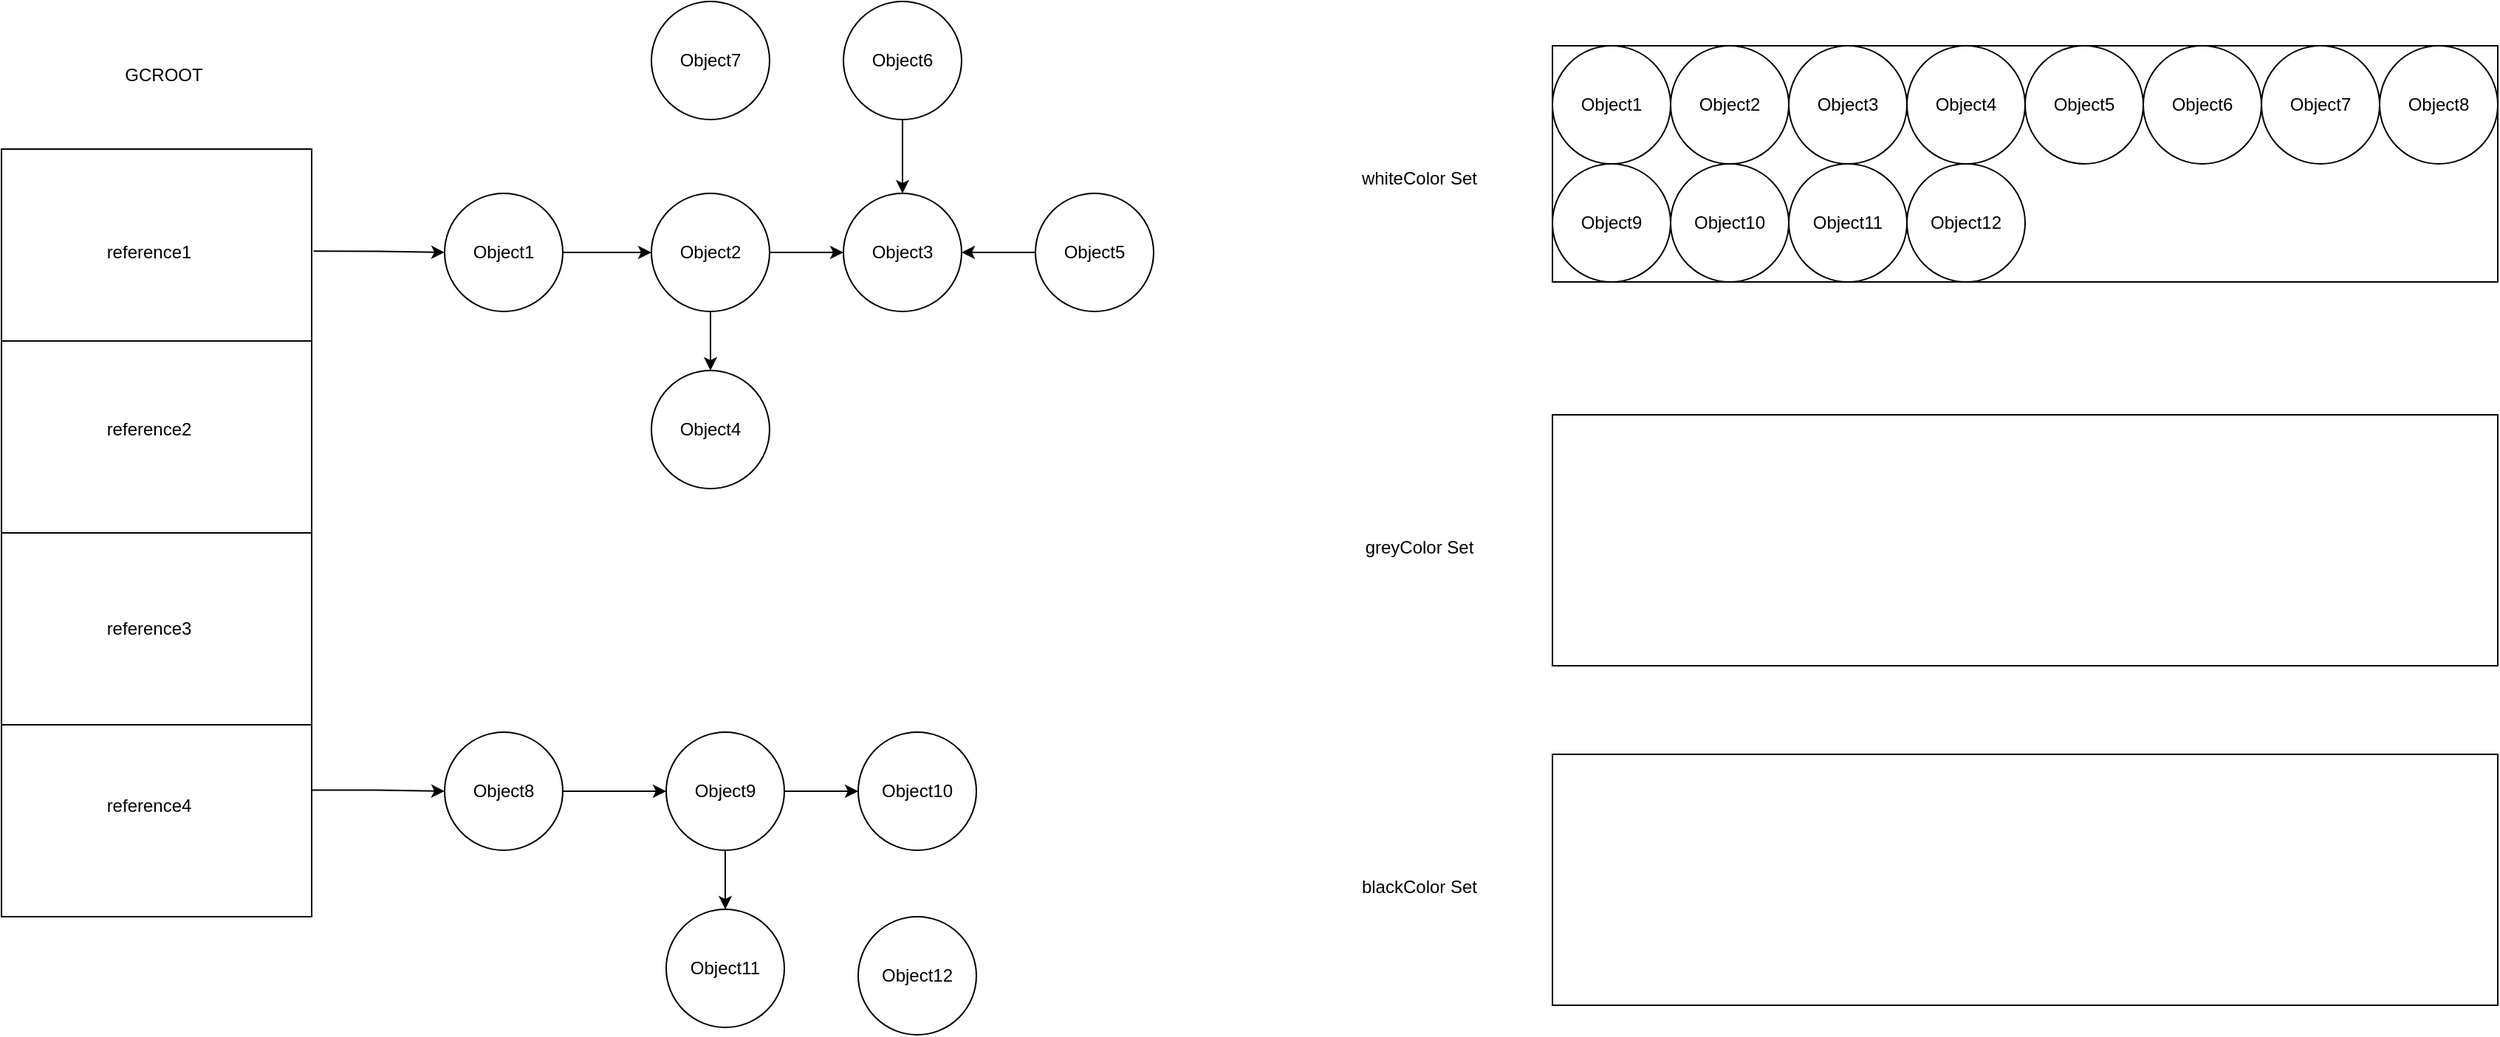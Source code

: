 <mxfile version="20.2.6" type="github" pages="6">
  <diagram id="Cr7j9bII9cDx7bVzwEN_" name="第 1 页">
    <mxGraphModel dx="2062" dy="1122" grid="1" gridSize="10" guides="1" tooltips="1" connect="1" arrows="1" fold="1" page="1" pageScale="1" pageWidth="827" pageHeight="1169" math="0" shadow="0">
      <root>
        <mxCell id="0" />
        <mxCell id="1" parent="0" />
        <mxCell id="EFlkV4-VRsSRIpyNFtT4-50" style="edgeStyle=orthogonalEdgeStyle;rounded=0;orthogonalLoop=1;jettySize=auto;html=1;entryX=0;entryY=0.5;entryDx=0;entryDy=0;fontColor=#FFFFFF;exitX=1.006;exitY=0.133;exitDx=0;exitDy=0;exitPerimeter=0;" edge="1" parent="1" source="EFlkV4-VRsSRIpyNFtT4-1" target="EFlkV4-VRsSRIpyNFtT4-13">
          <mxGeometry relative="1" as="geometry" />
        </mxCell>
        <mxCell id="EFlkV4-VRsSRIpyNFtT4-51" style="edgeStyle=orthogonalEdgeStyle;rounded=0;orthogonalLoop=1;jettySize=auto;html=1;entryX=0;entryY=0.5;entryDx=0;entryDy=0;fontColor=#FFFFFF;exitX=1.002;exitY=0.835;exitDx=0;exitDy=0;exitPerimeter=0;" edge="1" parent="1" source="EFlkV4-VRsSRIpyNFtT4-1" target="EFlkV4-VRsSRIpyNFtT4-29">
          <mxGeometry relative="1" as="geometry" />
        </mxCell>
        <mxCell id="EFlkV4-VRsSRIpyNFtT4-1" value="" style="rounded=0;whiteSpace=wrap;html=1;" vertex="1" parent="1">
          <mxGeometry x="60" y="200" width="210" height="520" as="geometry" />
        </mxCell>
        <mxCell id="EFlkV4-VRsSRIpyNFtT4-2" value="GCROOT" style="text;html=1;strokeColor=none;fillColor=none;align=center;verticalAlign=middle;whiteSpace=wrap;rounded=0;" vertex="1" parent="1">
          <mxGeometry x="110" y="130" width="120" height="40" as="geometry" />
        </mxCell>
        <mxCell id="EFlkV4-VRsSRIpyNFtT4-3" value="" style="endArrow=none;html=1;rounded=0;exitX=0;exitY=0.25;exitDx=0;exitDy=0;entryX=1;entryY=0.25;entryDx=0;entryDy=0;" edge="1" parent="1" source="EFlkV4-VRsSRIpyNFtT4-1" target="EFlkV4-VRsSRIpyNFtT4-1">
          <mxGeometry width="50" height="50" relative="1" as="geometry">
            <mxPoint x="390" y="600" as="sourcePoint" />
            <mxPoint x="440" y="550" as="targetPoint" />
          </mxGeometry>
        </mxCell>
        <mxCell id="EFlkV4-VRsSRIpyNFtT4-9" value="" style="endArrow=none;html=1;rounded=0;exitX=0;exitY=0.5;exitDx=0;exitDy=0;entryX=1;entryY=0.5;entryDx=0;entryDy=0;" edge="1" parent="1" source="EFlkV4-VRsSRIpyNFtT4-1" target="EFlkV4-VRsSRIpyNFtT4-1">
          <mxGeometry width="50" height="50" relative="1" as="geometry">
            <mxPoint x="390" y="600" as="sourcePoint" />
            <mxPoint x="440" y="550" as="targetPoint" />
          </mxGeometry>
        </mxCell>
        <mxCell id="EFlkV4-VRsSRIpyNFtT4-12" value="" style="endArrow=none;html=1;rounded=0;exitX=0;exitY=0.75;exitDx=0;exitDy=0;entryX=1;entryY=0.75;entryDx=0;entryDy=0;" edge="1" parent="1" source="EFlkV4-VRsSRIpyNFtT4-1" target="EFlkV4-VRsSRIpyNFtT4-1">
          <mxGeometry width="50" height="50" relative="1" as="geometry">
            <mxPoint x="390" y="600" as="sourcePoint" />
            <mxPoint x="440" y="550" as="targetPoint" />
          </mxGeometry>
        </mxCell>
        <UserObject label="Object1" tags="" id="EFlkV4-VRsSRIpyNFtT4-13">
          <mxCell style="ellipse;whiteSpace=wrap;html=1;aspect=fixed;fillColor=#FFFFFF;" vertex="1" parent="1">
            <mxGeometry x="360" y="230" width="80" height="80" as="geometry" />
          </mxCell>
        </UserObject>
        <mxCell id="EFlkV4-VRsSRIpyNFtT4-14" value="Object2" style="ellipse;whiteSpace=wrap;html=1;aspect=fixed;" vertex="1" parent="1">
          <mxGeometry x="500" y="230" width="80" height="80" as="geometry" />
        </mxCell>
        <mxCell id="EFlkV4-VRsSRIpyNFtT4-15" value="Object3" style="ellipse;whiteSpace=wrap;html=1;aspect=fixed;" vertex="1" parent="1">
          <mxGeometry x="630" y="230" width="80" height="80" as="geometry" />
        </mxCell>
        <mxCell id="EFlkV4-VRsSRIpyNFtT4-16" value="Object5" style="ellipse;whiteSpace=wrap;html=1;aspect=fixed;" vertex="1" parent="1">
          <mxGeometry x="760" y="230" width="80" height="80" as="geometry" />
        </mxCell>
        <mxCell id="EFlkV4-VRsSRIpyNFtT4-18" value="" style="endArrow=classic;html=1;rounded=0;entryX=0;entryY=0.5;entryDx=0;entryDy=0;" edge="1" parent="1" target="EFlkV4-VRsSRIpyNFtT4-14">
          <mxGeometry width="50" height="50" relative="1" as="geometry">
            <mxPoint x="440" y="270" as="sourcePoint" />
            <mxPoint x="390" y="350" as="targetPoint" />
          </mxGeometry>
        </mxCell>
        <mxCell id="EFlkV4-VRsSRIpyNFtT4-19" value="" style="endArrow=classic;html=1;rounded=0;exitX=1;exitY=0.5;exitDx=0;exitDy=0;entryX=0;entryY=0.5;entryDx=0;entryDy=0;" edge="1" parent="1" source="EFlkV4-VRsSRIpyNFtT4-14" target="EFlkV4-VRsSRIpyNFtT4-15">
          <mxGeometry width="50" height="50" relative="1" as="geometry">
            <mxPoint x="440" y="270" as="sourcePoint" />
            <mxPoint x="390" y="350" as="targetPoint" />
          </mxGeometry>
        </mxCell>
        <mxCell id="EFlkV4-VRsSRIpyNFtT4-20" value="" style="endArrow=classic;html=1;rounded=0;entryX=1;entryY=0.5;entryDx=0;entryDy=0;exitX=0;exitY=0.5;exitDx=0;exitDy=0;" edge="1" parent="1" source="EFlkV4-VRsSRIpyNFtT4-16" target="EFlkV4-VRsSRIpyNFtT4-15">
          <mxGeometry width="50" height="50" relative="1" as="geometry">
            <mxPoint x="750" y="310" as="sourcePoint" />
            <mxPoint x="800" y="260" as="targetPoint" />
          </mxGeometry>
        </mxCell>
        <mxCell id="EFlkV4-VRsSRIpyNFtT4-21" value="Object4" style="ellipse;whiteSpace=wrap;html=1;aspect=fixed;" vertex="1" parent="1">
          <mxGeometry x="500" y="350" width="80" height="80" as="geometry" />
        </mxCell>
        <mxCell id="EFlkV4-VRsSRIpyNFtT4-22" value="" style="endArrow=classic;html=1;rounded=0;exitX=0.5;exitY=1;exitDx=0;exitDy=0;entryX=0.5;entryY=0;entryDx=0;entryDy=0;" edge="1" parent="1" source="EFlkV4-VRsSRIpyNFtT4-14" target="EFlkV4-VRsSRIpyNFtT4-21">
          <mxGeometry width="50" height="50" relative="1" as="geometry">
            <mxPoint x="440" y="270" as="sourcePoint" />
            <mxPoint x="390" y="350" as="targetPoint" />
          </mxGeometry>
        </mxCell>
        <mxCell id="EFlkV4-VRsSRIpyNFtT4-23" value="reference1" style="text;html=1;strokeColor=none;fillColor=none;align=center;verticalAlign=middle;whiteSpace=wrap;rounded=0;" vertex="1" parent="1">
          <mxGeometry x="130" y="255" width="60" height="30" as="geometry" />
        </mxCell>
        <mxCell id="EFlkV4-VRsSRIpyNFtT4-24" value="reference2" style="text;html=1;strokeColor=none;fillColor=none;align=center;verticalAlign=middle;whiteSpace=wrap;rounded=0;" vertex="1" parent="1">
          <mxGeometry x="130" y="375" width="60" height="30" as="geometry" />
        </mxCell>
        <mxCell id="EFlkV4-VRsSRIpyNFtT4-25" value="reference3" style="text;html=1;strokeColor=none;fillColor=none;align=center;verticalAlign=middle;whiteSpace=wrap;rounded=0;" vertex="1" parent="1">
          <mxGeometry x="130" y="510" width="60" height="30" as="geometry" />
        </mxCell>
        <mxCell id="EFlkV4-VRsSRIpyNFtT4-26" value="reference4" style="text;html=1;strokeColor=none;fillColor=none;align=center;verticalAlign=middle;whiteSpace=wrap;rounded=0;" vertex="1" parent="1">
          <mxGeometry x="130" y="630" width="60" height="30" as="geometry" />
        </mxCell>
        <mxCell id="EFlkV4-VRsSRIpyNFtT4-27" value="Object6" style="ellipse;whiteSpace=wrap;html=1;aspect=fixed;" vertex="1" parent="1">
          <mxGeometry x="630" y="100" width="80" height="80" as="geometry" />
        </mxCell>
        <mxCell id="EFlkV4-VRsSRIpyNFtT4-28" value="" style="endArrow=classic;html=1;rounded=0;exitX=0.5;exitY=1;exitDx=0;exitDy=0;entryX=0.5;entryY=0;entryDx=0;entryDy=0;" edge="1" parent="1" source="EFlkV4-VRsSRIpyNFtT4-27" target="EFlkV4-VRsSRIpyNFtT4-15">
          <mxGeometry width="50" height="50" relative="1" as="geometry">
            <mxPoint x="440" y="270" as="sourcePoint" />
            <mxPoint x="390" y="350" as="targetPoint" />
          </mxGeometry>
        </mxCell>
        <mxCell id="EFlkV4-VRsSRIpyNFtT4-29" value="Object8" style="ellipse;whiteSpace=wrap;html=1;aspect=fixed;fillColor=#FFFFFF;" vertex="1" parent="1">
          <mxGeometry x="360" y="595" width="80" height="80" as="geometry" />
        </mxCell>
        <mxCell id="EFlkV4-VRsSRIpyNFtT4-30" value="Object9" style="ellipse;whiteSpace=wrap;html=1;aspect=fixed;" vertex="1" parent="1">
          <mxGeometry x="510" y="595" width="80" height="80" as="geometry" />
        </mxCell>
        <mxCell id="EFlkV4-VRsSRIpyNFtT4-31" value="Object10" style="ellipse;whiteSpace=wrap;html=1;aspect=fixed;" vertex="1" parent="1">
          <mxGeometry x="640" y="595" width="80" height="80" as="geometry" />
        </mxCell>
        <mxCell id="EFlkV4-VRsSRIpyNFtT4-33" value="" style="endArrow=classic;html=1;rounded=0;entryX=0;entryY=0.5;entryDx=0;entryDy=0;exitX=1;exitY=0.5;exitDx=0;exitDy=0;" edge="1" target="EFlkV4-VRsSRIpyNFtT4-30" parent="1" source="EFlkV4-VRsSRIpyNFtT4-29">
          <mxGeometry width="50" height="50" relative="1" as="geometry">
            <mxPoint x="450.0" y="635" as="sourcePoint" />
            <mxPoint x="400" y="715" as="targetPoint" />
          </mxGeometry>
        </mxCell>
        <mxCell id="EFlkV4-VRsSRIpyNFtT4-34" value="" style="endArrow=classic;html=1;rounded=0;exitX=1;exitY=0.5;exitDx=0;exitDy=0;entryX=0;entryY=0.5;entryDx=0;entryDy=0;" edge="1" source="EFlkV4-VRsSRIpyNFtT4-30" target="EFlkV4-VRsSRIpyNFtT4-31" parent="1">
          <mxGeometry width="50" height="50" relative="1" as="geometry">
            <mxPoint x="450" y="635" as="sourcePoint" />
            <mxPoint x="400" y="715" as="targetPoint" />
          </mxGeometry>
        </mxCell>
        <mxCell id="EFlkV4-VRsSRIpyNFtT4-36" value="Object11" style="ellipse;whiteSpace=wrap;html=1;aspect=fixed;" vertex="1" parent="1">
          <mxGeometry x="510" y="715" width="80" height="80" as="geometry" />
        </mxCell>
        <mxCell id="EFlkV4-VRsSRIpyNFtT4-37" value="" style="endArrow=classic;html=1;rounded=0;exitX=0.5;exitY=1;exitDx=0;exitDy=0;entryX=0.5;entryY=0;entryDx=0;entryDy=0;" edge="1" source="EFlkV4-VRsSRIpyNFtT4-30" target="EFlkV4-VRsSRIpyNFtT4-36" parent="1">
          <mxGeometry width="50" height="50" relative="1" as="geometry">
            <mxPoint x="450" y="635" as="sourcePoint" />
            <mxPoint x="400" y="715" as="targetPoint" />
          </mxGeometry>
        </mxCell>
        <mxCell id="EFlkV4-VRsSRIpyNFtT4-55" value="Object7" style="ellipse;whiteSpace=wrap;html=1;aspect=fixed;" vertex="1" parent="1">
          <mxGeometry x="500" y="100" width="80" height="80" as="geometry" />
        </mxCell>
        <mxCell id="EFlkV4-VRsSRIpyNFtT4-56" value="Object12" style="ellipse;whiteSpace=wrap;html=1;aspect=fixed;" vertex="1" parent="1">
          <mxGeometry x="640" y="720" width="80" height="80" as="geometry" />
        </mxCell>
        <mxCell id="EFlkV4-VRsSRIpyNFtT4-57" value="1" parent="0" />
        <mxCell id="7y2IVXiCT3fkO6kbBhhC-1" value="" style="rounded=0;whiteSpace=wrap;html=1;fontColor=#FFFFFF;fillColor=#FFFFFF;" vertex="1" parent="EFlkV4-VRsSRIpyNFtT4-57">
          <mxGeometry x="1110" y="130" width="640" height="160" as="geometry" />
        </mxCell>
        <mxCell id="7y2IVXiCT3fkO6kbBhhC-2" value="whiteColor Set" style="text;html=1;strokeColor=none;fillColor=none;align=center;verticalAlign=middle;whiteSpace=wrap;rounded=0;" vertex="1" parent="EFlkV4-VRsSRIpyNFtT4-57">
          <mxGeometry x="960" y="200" width="120" height="40" as="geometry" />
        </mxCell>
        <mxCell id="7y2IVXiCT3fkO6kbBhhC-3" value="" style="rounded=0;whiteSpace=wrap;html=1;fontColor=#FFFFFF;fillColor=#FFFFFF;" vertex="1" parent="EFlkV4-VRsSRIpyNFtT4-57">
          <mxGeometry x="1110" y="380" width="640" height="170" as="geometry" />
        </mxCell>
        <mxCell id="7y2IVXiCT3fkO6kbBhhC-4" value="greyColor Set" style="text;html=1;strokeColor=none;fillColor=none;align=center;verticalAlign=middle;whiteSpace=wrap;rounded=0;" vertex="1" parent="EFlkV4-VRsSRIpyNFtT4-57">
          <mxGeometry x="960" y="450" width="120" height="40" as="geometry" />
        </mxCell>
        <mxCell id="7y2IVXiCT3fkO6kbBhhC-5" value="" style="rounded=0;whiteSpace=wrap;html=1;fontColor=#FFFFFF;fillColor=#FFFFFF;" vertex="1" parent="EFlkV4-VRsSRIpyNFtT4-57">
          <mxGeometry x="1110" y="610" width="640" height="170" as="geometry" />
        </mxCell>
        <mxCell id="7y2IVXiCT3fkO6kbBhhC-6" value="blackColor Set" style="text;html=1;strokeColor=none;fillColor=none;align=center;verticalAlign=middle;whiteSpace=wrap;rounded=0;" vertex="1" parent="EFlkV4-VRsSRIpyNFtT4-57">
          <mxGeometry x="960" y="680" width="120" height="40" as="geometry" />
        </mxCell>
        <UserObject label="Object1" tags="" id="7y2IVXiCT3fkO6kbBhhC-7">
          <mxCell style="ellipse;whiteSpace=wrap;html=1;aspect=fixed;fillColor=#FFFFFF;" vertex="1" parent="EFlkV4-VRsSRIpyNFtT4-57">
            <mxGeometry x="1110" y="130" width="80" height="80" as="geometry" />
          </mxCell>
        </UserObject>
        <mxCell id="7y2IVXiCT3fkO6kbBhhC-8" value="Object2" style="ellipse;whiteSpace=wrap;html=1;aspect=fixed;" vertex="1" parent="EFlkV4-VRsSRIpyNFtT4-57">
          <mxGeometry x="1190" y="130" width="80" height="80" as="geometry" />
        </mxCell>
        <mxCell id="7y2IVXiCT3fkO6kbBhhC-10" value="Object3" style="ellipse;whiteSpace=wrap;html=1;aspect=fixed;" vertex="1" parent="EFlkV4-VRsSRIpyNFtT4-57">
          <mxGeometry x="1270" y="130" width="80" height="80" as="geometry" />
        </mxCell>
        <mxCell id="7y2IVXiCT3fkO6kbBhhC-11" value="Object4" style="ellipse;whiteSpace=wrap;html=1;aspect=fixed;" vertex="1" parent="EFlkV4-VRsSRIpyNFtT4-57">
          <mxGeometry x="1350" y="130" width="80" height="80" as="geometry" />
        </mxCell>
        <mxCell id="7y2IVXiCT3fkO6kbBhhC-12" value="Object5" style="ellipse;whiteSpace=wrap;html=1;aspect=fixed;" vertex="1" parent="EFlkV4-VRsSRIpyNFtT4-57">
          <mxGeometry x="1430" y="130" width="80" height="80" as="geometry" />
        </mxCell>
        <mxCell id="7y2IVXiCT3fkO6kbBhhC-13" value="Object6" style="ellipse;whiteSpace=wrap;html=1;aspect=fixed;" vertex="1" parent="EFlkV4-VRsSRIpyNFtT4-57">
          <mxGeometry x="1510" y="130" width="80" height="80" as="geometry" />
        </mxCell>
        <mxCell id="7y2IVXiCT3fkO6kbBhhC-15" value="Object7" style="ellipse;whiteSpace=wrap;html=1;aspect=fixed;" vertex="1" parent="EFlkV4-VRsSRIpyNFtT4-57">
          <mxGeometry x="1590" y="130" width="80" height="80" as="geometry" />
        </mxCell>
        <mxCell id="7y2IVXiCT3fkO6kbBhhC-16" value="Object8" style="ellipse;whiteSpace=wrap;html=1;aspect=fixed;fillColor=#FFFFFF;" vertex="1" parent="EFlkV4-VRsSRIpyNFtT4-57">
          <mxGeometry x="1670" y="130" width="80" height="80" as="geometry" />
        </mxCell>
        <mxCell id="7y2IVXiCT3fkO6kbBhhC-17" value="Object9" style="ellipse;whiteSpace=wrap;html=1;aspect=fixed;" vertex="1" parent="EFlkV4-VRsSRIpyNFtT4-57">
          <mxGeometry x="1110" y="210" width="80" height="80" as="geometry" />
        </mxCell>
        <mxCell id="7y2IVXiCT3fkO6kbBhhC-18" value="Object10" style="ellipse;whiteSpace=wrap;html=1;aspect=fixed;" vertex="1" parent="EFlkV4-VRsSRIpyNFtT4-57">
          <mxGeometry x="1190" y="210" width="80" height="80" as="geometry" />
        </mxCell>
        <mxCell id="7y2IVXiCT3fkO6kbBhhC-19" value="Object11" style="ellipse;whiteSpace=wrap;html=1;aspect=fixed;" vertex="1" parent="EFlkV4-VRsSRIpyNFtT4-57">
          <mxGeometry x="1270" y="210" width="80" height="80" as="geometry" />
        </mxCell>
        <mxCell id="7y2IVXiCT3fkO6kbBhhC-20" value="Object12" style="ellipse;whiteSpace=wrap;html=1;aspect=fixed;" vertex="1" parent="EFlkV4-VRsSRIpyNFtT4-57">
          <mxGeometry x="1350" y="210" width="80" height="80" as="geometry" />
        </mxCell>
      </root>
    </mxGraphModel>
  </diagram>
  <diagram name="第 2 页" id="vHk5LL38l05NsS7J4UGE">
    <mxGraphModel dx="2062" dy="1122" grid="1" gridSize="10" guides="1" tooltips="1" connect="1" arrows="1" fold="1" page="1" pageScale="1" pageWidth="827" pageHeight="1169" math="0" shadow="0">
      <root>
        <mxCell id="qlV20CmqeBDwAxiUsE6B-0" />
        <mxCell id="qlV20CmqeBDwAxiUsE6B-1" parent="qlV20CmqeBDwAxiUsE6B-0" />
        <mxCell id="qlV20CmqeBDwAxiUsE6B-2" style="edgeStyle=orthogonalEdgeStyle;rounded=0;orthogonalLoop=1;jettySize=auto;html=1;entryX=0;entryY=0.5;entryDx=0;entryDy=0;fontColor=#FFFFFF;exitX=1.006;exitY=0.133;exitDx=0;exitDy=0;exitPerimeter=0;" edge="1" parent="qlV20CmqeBDwAxiUsE6B-1" source="qlV20CmqeBDwAxiUsE6B-4" target="qlV20CmqeBDwAxiUsE6B-9">
          <mxGeometry relative="1" as="geometry" />
        </mxCell>
        <mxCell id="qlV20CmqeBDwAxiUsE6B-3" style="edgeStyle=orthogonalEdgeStyle;rounded=0;orthogonalLoop=1;jettySize=auto;html=1;entryX=0;entryY=0.5;entryDx=0;entryDy=0;fontColor=#FFFFFF;exitX=1.002;exitY=0.835;exitDx=0;exitDy=0;exitPerimeter=0;" edge="1" parent="qlV20CmqeBDwAxiUsE6B-1" source="qlV20CmqeBDwAxiUsE6B-4" target="qlV20CmqeBDwAxiUsE6B-24">
          <mxGeometry relative="1" as="geometry" />
        </mxCell>
        <mxCell id="qlV20CmqeBDwAxiUsE6B-4" value="" style="rounded=0;whiteSpace=wrap;html=1;" vertex="1" parent="qlV20CmqeBDwAxiUsE6B-1">
          <mxGeometry x="60" y="200" width="210" height="520" as="geometry" />
        </mxCell>
        <mxCell id="qlV20CmqeBDwAxiUsE6B-5" value="GCROOT" style="text;html=1;strokeColor=none;fillColor=none;align=center;verticalAlign=middle;whiteSpace=wrap;rounded=0;" vertex="1" parent="qlV20CmqeBDwAxiUsE6B-1">
          <mxGeometry x="110" y="130" width="120" height="40" as="geometry" />
        </mxCell>
        <mxCell id="qlV20CmqeBDwAxiUsE6B-6" value="" style="endArrow=none;html=1;rounded=0;exitX=0;exitY=0.25;exitDx=0;exitDy=0;entryX=1;entryY=0.25;entryDx=0;entryDy=0;" edge="1" parent="qlV20CmqeBDwAxiUsE6B-1" source="qlV20CmqeBDwAxiUsE6B-4" target="qlV20CmqeBDwAxiUsE6B-4">
          <mxGeometry width="50" height="50" relative="1" as="geometry">
            <mxPoint x="390" y="600" as="sourcePoint" />
            <mxPoint x="440" y="550" as="targetPoint" />
          </mxGeometry>
        </mxCell>
        <mxCell id="qlV20CmqeBDwAxiUsE6B-7" value="" style="endArrow=none;html=1;rounded=0;exitX=0;exitY=0.5;exitDx=0;exitDy=0;entryX=1;entryY=0.5;entryDx=0;entryDy=0;" edge="1" parent="qlV20CmqeBDwAxiUsE6B-1" source="qlV20CmqeBDwAxiUsE6B-4" target="qlV20CmqeBDwAxiUsE6B-4">
          <mxGeometry width="50" height="50" relative="1" as="geometry">
            <mxPoint x="390" y="600" as="sourcePoint" />
            <mxPoint x="440" y="550" as="targetPoint" />
          </mxGeometry>
        </mxCell>
        <mxCell id="qlV20CmqeBDwAxiUsE6B-8" value="" style="endArrow=none;html=1;rounded=0;exitX=0;exitY=0.75;exitDx=0;exitDy=0;entryX=1;entryY=0.75;entryDx=0;entryDy=0;" edge="1" parent="qlV20CmqeBDwAxiUsE6B-1" source="qlV20CmqeBDwAxiUsE6B-4" target="qlV20CmqeBDwAxiUsE6B-4">
          <mxGeometry width="50" height="50" relative="1" as="geometry">
            <mxPoint x="390" y="600" as="sourcePoint" />
            <mxPoint x="440" y="550" as="targetPoint" />
          </mxGeometry>
        </mxCell>
        <UserObject label="Object1" tags="" id="qlV20CmqeBDwAxiUsE6B-9">
          <mxCell style="ellipse;whiteSpace=wrap;html=1;aspect=fixed;fillColor=#B3B3B3;" vertex="1" parent="qlV20CmqeBDwAxiUsE6B-1">
            <mxGeometry x="360" y="230" width="80" height="80" as="geometry" />
          </mxCell>
        </UserObject>
        <mxCell id="qlV20CmqeBDwAxiUsE6B-10" value="Object2" style="ellipse;whiteSpace=wrap;html=1;aspect=fixed;" vertex="1" parent="qlV20CmqeBDwAxiUsE6B-1">
          <mxGeometry x="500" y="230" width="80" height="80" as="geometry" />
        </mxCell>
        <mxCell id="qlV20CmqeBDwAxiUsE6B-11" value="Object3" style="ellipse;whiteSpace=wrap;html=1;aspect=fixed;" vertex="1" parent="qlV20CmqeBDwAxiUsE6B-1">
          <mxGeometry x="630" y="230" width="80" height="80" as="geometry" />
        </mxCell>
        <mxCell id="qlV20CmqeBDwAxiUsE6B-12" value="Object5" style="ellipse;whiteSpace=wrap;html=1;aspect=fixed;" vertex="1" parent="qlV20CmqeBDwAxiUsE6B-1">
          <mxGeometry x="760" y="230" width="80" height="80" as="geometry" />
        </mxCell>
        <mxCell id="qlV20CmqeBDwAxiUsE6B-13" value="" style="endArrow=classic;html=1;rounded=0;entryX=0;entryY=0.5;entryDx=0;entryDy=0;" edge="1" parent="qlV20CmqeBDwAxiUsE6B-1" target="qlV20CmqeBDwAxiUsE6B-10">
          <mxGeometry width="50" height="50" relative="1" as="geometry">
            <mxPoint x="440" y="270" as="sourcePoint" />
            <mxPoint x="390" y="350" as="targetPoint" />
          </mxGeometry>
        </mxCell>
        <mxCell id="qlV20CmqeBDwAxiUsE6B-14" value="" style="endArrow=classic;html=1;rounded=0;exitX=1;exitY=0.5;exitDx=0;exitDy=0;entryX=0;entryY=0.5;entryDx=0;entryDy=0;" edge="1" parent="qlV20CmqeBDwAxiUsE6B-1" source="qlV20CmqeBDwAxiUsE6B-10" target="qlV20CmqeBDwAxiUsE6B-11">
          <mxGeometry width="50" height="50" relative="1" as="geometry">
            <mxPoint x="440" y="270" as="sourcePoint" />
            <mxPoint x="390" y="350" as="targetPoint" />
          </mxGeometry>
        </mxCell>
        <mxCell id="qlV20CmqeBDwAxiUsE6B-15" value="" style="endArrow=classic;html=1;rounded=0;entryX=1;entryY=0.5;entryDx=0;entryDy=0;exitX=0;exitY=0.5;exitDx=0;exitDy=0;" edge="1" parent="qlV20CmqeBDwAxiUsE6B-1" source="qlV20CmqeBDwAxiUsE6B-12" target="qlV20CmqeBDwAxiUsE6B-11">
          <mxGeometry width="50" height="50" relative="1" as="geometry">
            <mxPoint x="750" y="310" as="sourcePoint" />
            <mxPoint x="800" y="260" as="targetPoint" />
          </mxGeometry>
        </mxCell>
        <mxCell id="qlV20CmqeBDwAxiUsE6B-16" value="Object4" style="ellipse;whiteSpace=wrap;html=1;aspect=fixed;" vertex="1" parent="qlV20CmqeBDwAxiUsE6B-1">
          <mxGeometry x="500" y="350" width="80" height="80" as="geometry" />
        </mxCell>
        <mxCell id="qlV20CmqeBDwAxiUsE6B-17" value="" style="endArrow=classic;html=1;rounded=0;exitX=0.5;exitY=1;exitDx=0;exitDy=0;entryX=0.5;entryY=0;entryDx=0;entryDy=0;" edge="1" parent="qlV20CmqeBDwAxiUsE6B-1" source="qlV20CmqeBDwAxiUsE6B-10" target="qlV20CmqeBDwAxiUsE6B-16">
          <mxGeometry width="50" height="50" relative="1" as="geometry">
            <mxPoint x="440" y="270" as="sourcePoint" />
            <mxPoint x="390" y="350" as="targetPoint" />
          </mxGeometry>
        </mxCell>
        <mxCell id="qlV20CmqeBDwAxiUsE6B-18" value="reference1" style="text;html=1;strokeColor=none;fillColor=none;align=center;verticalAlign=middle;whiteSpace=wrap;rounded=0;" vertex="1" parent="qlV20CmqeBDwAxiUsE6B-1">
          <mxGeometry x="130" y="255" width="60" height="30" as="geometry" />
        </mxCell>
        <mxCell id="qlV20CmqeBDwAxiUsE6B-19" value="reference2" style="text;html=1;strokeColor=none;fillColor=none;align=center;verticalAlign=middle;whiteSpace=wrap;rounded=0;" vertex="1" parent="qlV20CmqeBDwAxiUsE6B-1">
          <mxGeometry x="130" y="375" width="60" height="30" as="geometry" />
        </mxCell>
        <mxCell id="qlV20CmqeBDwAxiUsE6B-20" value="reference3" style="text;html=1;strokeColor=none;fillColor=none;align=center;verticalAlign=middle;whiteSpace=wrap;rounded=0;" vertex="1" parent="qlV20CmqeBDwAxiUsE6B-1">
          <mxGeometry x="130" y="510" width="60" height="30" as="geometry" />
        </mxCell>
        <mxCell id="qlV20CmqeBDwAxiUsE6B-21" value="reference4" style="text;html=1;strokeColor=none;fillColor=none;align=center;verticalAlign=middle;whiteSpace=wrap;rounded=0;" vertex="1" parent="qlV20CmqeBDwAxiUsE6B-1">
          <mxGeometry x="130" y="630" width="60" height="30" as="geometry" />
        </mxCell>
        <mxCell id="qlV20CmqeBDwAxiUsE6B-22" value="Object6" style="ellipse;whiteSpace=wrap;html=1;aspect=fixed;" vertex="1" parent="qlV20CmqeBDwAxiUsE6B-1">
          <mxGeometry x="630" y="100" width="80" height="80" as="geometry" />
        </mxCell>
        <mxCell id="qlV20CmqeBDwAxiUsE6B-23" value="" style="endArrow=classic;html=1;rounded=0;exitX=0.5;exitY=1;exitDx=0;exitDy=0;entryX=0.5;entryY=0;entryDx=0;entryDy=0;" edge="1" parent="qlV20CmqeBDwAxiUsE6B-1" source="qlV20CmqeBDwAxiUsE6B-22" target="qlV20CmqeBDwAxiUsE6B-11">
          <mxGeometry width="50" height="50" relative="1" as="geometry">
            <mxPoint x="440" y="270" as="sourcePoint" />
            <mxPoint x="390" y="350" as="targetPoint" />
          </mxGeometry>
        </mxCell>
        <mxCell id="qlV20CmqeBDwAxiUsE6B-24" value="Object8" style="ellipse;whiteSpace=wrap;html=1;aspect=fixed;fillColor=#B3B3B3;" vertex="1" parent="qlV20CmqeBDwAxiUsE6B-1">
          <mxGeometry x="360" y="595" width="80" height="80" as="geometry" />
        </mxCell>
        <mxCell id="qlV20CmqeBDwAxiUsE6B-25" value="Object9" style="ellipse;whiteSpace=wrap;html=1;aspect=fixed;" vertex="1" parent="qlV20CmqeBDwAxiUsE6B-1">
          <mxGeometry x="510" y="595" width="80" height="80" as="geometry" />
        </mxCell>
        <mxCell id="qlV20CmqeBDwAxiUsE6B-26" value="Object10" style="ellipse;whiteSpace=wrap;html=1;aspect=fixed;" vertex="1" parent="qlV20CmqeBDwAxiUsE6B-1">
          <mxGeometry x="640" y="595" width="80" height="80" as="geometry" />
        </mxCell>
        <mxCell id="qlV20CmqeBDwAxiUsE6B-27" value="" style="endArrow=classic;html=1;rounded=0;entryX=0;entryY=0.5;entryDx=0;entryDy=0;exitX=1;exitY=0.5;exitDx=0;exitDy=0;" edge="1" parent="qlV20CmqeBDwAxiUsE6B-1" source="qlV20CmqeBDwAxiUsE6B-24" target="qlV20CmqeBDwAxiUsE6B-25">
          <mxGeometry width="50" height="50" relative="1" as="geometry">
            <mxPoint x="450.0" y="635" as="sourcePoint" />
            <mxPoint x="400" y="715" as="targetPoint" />
          </mxGeometry>
        </mxCell>
        <mxCell id="qlV20CmqeBDwAxiUsE6B-28" value="" style="endArrow=classic;html=1;rounded=0;exitX=1;exitY=0.5;exitDx=0;exitDy=0;entryX=0;entryY=0.5;entryDx=0;entryDy=0;" edge="1" parent="qlV20CmqeBDwAxiUsE6B-1" source="qlV20CmqeBDwAxiUsE6B-25" target="qlV20CmqeBDwAxiUsE6B-26">
          <mxGeometry width="50" height="50" relative="1" as="geometry">
            <mxPoint x="450" y="635" as="sourcePoint" />
            <mxPoint x="400" y="715" as="targetPoint" />
          </mxGeometry>
        </mxCell>
        <mxCell id="qlV20CmqeBDwAxiUsE6B-29" value="Object11" style="ellipse;whiteSpace=wrap;html=1;aspect=fixed;" vertex="1" parent="qlV20CmqeBDwAxiUsE6B-1">
          <mxGeometry x="510" y="715" width="80" height="80" as="geometry" />
        </mxCell>
        <mxCell id="qlV20CmqeBDwAxiUsE6B-30" value="" style="endArrow=classic;html=1;rounded=0;exitX=0.5;exitY=1;exitDx=0;exitDy=0;entryX=0.5;entryY=0;entryDx=0;entryDy=0;" edge="1" parent="qlV20CmqeBDwAxiUsE6B-1" source="qlV20CmqeBDwAxiUsE6B-25" target="qlV20CmqeBDwAxiUsE6B-29">
          <mxGeometry width="50" height="50" relative="1" as="geometry">
            <mxPoint x="450" y="635" as="sourcePoint" />
            <mxPoint x="400" y="715" as="targetPoint" />
          </mxGeometry>
        </mxCell>
        <mxCell id="qlV20CmqeBDwAxiUsE6B-31" value="Object7" style="ellipse;whiteSpace=wrap;html=1;aspect=fixed;" vertex="1" parent="qlV20CmqeBDwAxiUsE6B-1">
          <mxGeometry x="500" y="100" width="80" height="80" as="geometry" />
        </mxCell>
        <mxCell id="qlV20CmqeBDwAxiUsE6B-32" value="Object12" style="ellipse;whiteSpace=wrap;html=1;aspect=fixed;" vertex="1" parent="qlV20CmqeBDwAxiUsE6B-1">
          <mxGeometry x="640" y="720" width="80" height="80" as="geometry" />
        </mxCell>
        <mxCell id="qlV20CmqeBDwAxiUsE6B-33" value="1" parent="qlV20CmqeBDwAxiUsE6B-0" />
        <mxCell id="qlV20CmqeBDwAxiUsE6B-34" value="" style="rounded=0;whiteSpace=wrap;html=1;fontColor=#FFFFFF;fillColor=#FFFFFF;" vertex="1" parent="qlV20CmqeBDwAxiUsE6B-33">
          <mxGeometry x="1110" y="130" width="640" height="160" as="geometry" />
        </mxCell>
        <mxCell id="qlV20CmqeBDwAxiUsE6B-35" value="whiteColor Set" style="text;html=1;strokeColor=none;fillColor=none;align=center;verticalAlign=middle;whiteSpace=wrap;rounded=0;" vertex="1" parent="qlV20CmqeBDwAxiUsE6B-33">
          <mxGeometry x="960" y="200" width="120" height="40" as="geometry" />
        </mxCell>
        <mxCell id="qlV20CmqeBDwAxiUsE6B-36" value="" style="rounded=0;whiteSpace=wrap;html=1;fontColor=#FFFFFF;fillColor=#FFFFFF;" vertex="1" parent="qlV20CmqeBDwAxiUsE6B-33">
          <mxGeometry x="1110" y="380" width="640" height="170" as="geometry" />
        </mxCell>
        <mxCell id="qlV20CmqeBDwAxiUsE6B-37" value="greyColor Set" style="text;html=1;strokeColor=none;fillColor=none;align=center;verticalAlign=middle;whiteSpace=wrap;rounded=0;" vertex="1" parent="qlV20CmqeBDwAxiUsE6B-33">
          <mxGeometry x="960" y="450" width="120" height="40" as="geometry" />
        </mxCell>
        <mxCell id="qlV20CmqeBDwAxiUsE6B-38" value="" style="rounded=0;whiteSpace=wrap;html=1;fontColor=#FFFFFF;fillColor=#FFFFFF;" vertex="1" parent="qlV20CmqeBDwAxiUsE6B-33">
          <mxGeometry x="1110" y="610" width="640" height="170" as="geometry" />
        </mxCell>
        <mxCell id="qlV20CmqeBDwAxiUsE6B-39" value="blackColor Set" style="text;html=1;strokeColor=none;fillColor=none;align=center;verticalAlign=middle;whiteSpace=wrap;rounded=0;" vertex="1" parent="qlV20CmqeBDwAxiUsE6B-33">
          <mxGeometry x="960" y="680" width="120" height="40" as="geometry" />
        </mxCell>
        <UserObject label="Object1" tags="" id="qlV20CmqeBDwAxiUsE6B-40">
          <mxCell style="ellipse;whiteSpace=wrap;html=1;aspect=fixed;fillColor=#B3B3B3;" vertex="1" parent="qlV20CmqeBDwAxiUsE6B-33">
            <mxGeometry x="1110" y="380" width="80" height="80" as="geometry" />
          </mxCell>
        </UserObject>
        <mxCell id="qlV20CmqeBDwAxiUsE6B-41" value="Object2" style="ellipse;whiteSpace=wrap;html=1;aspect=fixed;" vertex="1" parent="qlV20CmqeBDwAxiUsE6B-33">
          <mxGeometry x="1190" y="130" width="80" height="80" as="geometry" />
        </mxCell>
        <mxCell id="qlV20CmqeBDwAxiUsE6B-42" value="Object3" style="ellipse;whiteSpace=wrap;html=1;aspect=fixed;" vertex="1" parent="qlV20CmqeBDwAxiUsE6B-33">
          <mxGeometry x="1270" y="130" width="80" height="80" as="geometry" />
        </mxCell>
        <mxCell id="qlV20CmqeBDwAxiUsE6B-43" value="Object4" style="ellipse;whiteSpace=wrap;html=1;aspect=fixed;" vertex="1" parent="qlV20CmqeBDwAxiUsE6B-33">
          <mxGeometry x="1350" y="130" width="80" height="80" as="geometry" />
        </mxCell>
        <mxCell id="qlV20CmqeBDwAxiUsE6B-44" value="Object5" style="ellipse;whiteSpace=wrap;html=1;aspect=fixed;" vertex="1" parent="qlV20CmqeBDwAxiUsE6B-33">
          <mxGeometry x="1430" y="130" width="80" height="80" as="geometry" />
        </mxCell>
        <mxCell id="qlV20CmqeBDwAxiUsE6B-45" value="Object6" style="ellipse;whiteSpace=wrap;html=1;aspect=fixed;" vertex="1" parent="qlV20CmqeBDwAxiUsE6B-33">
          <mxGeometry x="1510" y="130" width="80" height="80" as="geometry" />
        </mxCell>
        <mxCell id="qlV20CmqeBDwAxiUsE6B-46" value="Object7" style="ellipse;whiteSpace=wrap;html=1;aspect=fixed;" vertex="1" parent="qlV20CmqeBDwAxiUsE6B-33">
          <mxGeometry x="1590" y="130" width="80" height="80" as="geometry" />
        </mxCell>
        <mxCell id="qlV20CmqeBDwAxiUsE6B-47" value="Object8" style="ellipse;whiteSpace=wrap;html=1;aspect=fixed;fillColor=#B3B3B3;" vertex="1" parent="qlV20CmqeBDwAxiUsE6B-33">
          <mxGeometry x="1190" y="380" width="80" height="80" as="geometry" />
        </mxCell>
        <mxCell id="qlV20CmqeBDwAxiUsE6B-48" value="Object9" style="ellipse;whiteSpace=wrap;html=1;aspect=fixed;" vertex="1" parent="qlV20CmqeBDwAxiUsE6B-33">
          <mxGeometry x="1110" y="210" width="80" height="80" as="geometry" />
        </mxCell>
        <mxCell id="qlV20CmqeBDwAxiUsE6B-49" value="Object10" style="ellipse;whiteSpace=wrap;html=1;aspect=fixed;" vertex="1" parent="qlV20CmqeBDwAxiUsE6B-33">
          <mxGeometry x="1190" y="210" width="80" height="80" as="geometry" />
        </mxCell>
        <mxCell id="qlV20CmqeBDwAxiUsE6B-50" value="Object11" style="ellipse;whiteSpace=wrap;html=1;aspect=fixed;" vertex="1" parent="qlV20CmqeBDwAxiUsE6B-33">
          <mxGeometry x="1270" y="210" width="80" height="80" as="geometry" />
        </mxCell>
        <mxCell id="qlV20CmqeBDwAxiUsE6B-51" value="Object12" style="ellipse;whiteSpace=wrap;html=1;aspect=fixed;" vertex="1" parent="qlV20CmqeBDwAxiUsE6B-33">
          <mxGeometry x="1350" y="210" width="80" height="80" as="geometry" />
        </mxCell>
      </root>
    </mxGraphModel>
  </diagram>
  <diagram name="第 3 页" id="23p1dvbkQtgtsQLBE2fW">
    <mxGraphModel dx="2062" dy="1122" grid="1" gridSize="10" guides="1" tooltips="1" connect="1" arrows="1" fold="1" page="1" pageScale="1" pageWidth="827" pageHeight="1169" math="0" shadow="0">
      <root>
        <mxCell id="T9ZtiB8prcMZRx_V4PM8-0" />
        <mxCell id="T9ZtiB8prcMZRx_V4PM8-1" parent="T9ZtiB8prcMZRx_V4PM8-0" />
        <mxCell id="T9ZtiB8prcMZRx_V4PM8-2" style="edgeStyle=orthogonalEdgeStyle;rounded=0;orthogonalLoop=1;jettySize=auto;html=1;entryX=0;entryY=0.5;entryDx=0;entryDy=0;fontColor=#FFFFFF;exitX=1.006;exitY=0.133;exitDx=0;exitDy=0;exitPerimeter=0;" edge="1" parent="T9ZtiB8prcMZRx_V4PM8-1" source="T9ZtiB8prcMZRx_V4PM8-4" target="T9ZtiB8prcMZRx_V4PM8-9">
          <mxGeometry relative="1" as="geometry" />
        </mxCell>
        <mxCell id="T9ZtiB8prcMZRx_V4PM8-3" style="edgeStyle=orthogonalEdgeStyle;rounded=0;orthogonalLoop=1;jettySize=auto;html=1;entryX=0;entryY=0.5;entryDx=0;entryDy=0;fontColor=#FFFFFF;exitX=1.002;exitY=0.835;exitDx=0;exitDy=0;exitPerimeter=0;" edge="1" parent="T9ZtiB8prcMZRx_V4PM8-1" source="T9ZtiB8prcMZRx_V4PM8-4" target="T9ZtiB8prcMZRx_V4PM8-24">
          <mxGeometry relative="1" as="geometry" />
        </mxCell>
        <mxCell id="T9ZtiB8prcMZRx_V4PM8-4" value="" style="rounded=0;whiteSpace=wrap;html=1;" vertex="1" parent="T9ZtiB8prcMZRx_V4PM8-1">
          <mxGeometry x="60" y="200" width="210" height="520" as="geometry" />
        </mxCell>
        <mxCell id="T9ZtiB8prcMZRx_V4PM8-5" value="GCROOT" style="text;html=1;strokeColor=none;fillColor=none;align=center;verticalAlign=middle;whiteSpace=wrap;rounded=0;" vertex="1" parent="T9ZtiB8prcMZRx_V4PM8-1">
          <mxGeometry x="110" y="130" width="120" height="40" as="geometry" />
        </mxCell>
        <mxCell id="T9ZtiB8prcMZRx_V4PM8-6" value="" style="endArrow=none;html=1;rounded=0;exitX=0;exitY=0.25;exitDx=0;exitDy=0;entryX=1;entryY=0.25;entryDx=0;entryDy=0;" edge="1" parent="T9ZtiB8prcMZRx_V4PM8-1" source="T9ZtiB8prcMZRx_V4PM8-4" target="T9ZtiB8prcMZRx_V4PM8-4">
          <mxGeometry width="50" height="50" relative="1" as="geometry">
            <mxPoint x="390" y="600" as="sourcePoint" />
            <mxPoint x="440" y="550" as="targetPoint" />
          </mxGeometry>
        </mxCell>
        <mxCell id="T9ZtiB8prcMZRx_V4PM8-7" value="" style="endArrow=none;html=1;rounded=0;exitX=0;exitY=0.5;exitDx=0;exitDy=0;entryX=1;entryY=0.5;entryDx=0;entryDy=0;" edge="1" parent="T9ZtiB8prcMZRx_V4PM8-1" source="T9ZtiB8prcMZRx_V4PM8-4" target="T9ZtiB8prcMZRx_V4PM8-4">
          <mxGeometry width="50" height="50" relative="1" as="geometry">
            <mxPoint x="390" y="600" as="sourcePoint" />
            <mxPoint x="440" y="550" as="targetPoint" />
          </mxGeometry>
        </mxCell>
        <mxCell id="T9ZtiB8prcMZRx_V4PM8-8" value="" style="endArrow=none;html=1;rounded=0;exitX=0;exitY=0.75;exitDx=0;exitDy=0;entryX=1;entryY=0.75;entryDx=0;entryDy=0;" edge="1" parent="T9ZtiB8prcMZRx_V4PM8-1" source="T9ZtiB8prcMZRx_V4PM8-4" target="T9ZtiB8prcMZRx_V4PM8-4">
          <mxGeometry width="50" height="50" relative="1" as="geometry">
            <mxPoint x="390" y="600" as="sourcePoint" />
            <mxPoint x="440" y="550" as="targetPoint" />
          </mxGeometry>
        </mxCell>
        <UserObject label="Object1" tags="" id="T9ZtiB8prcMZRx_V4PM8-9">
          <mxCell style="ellipse;whiteSpace=wrap;html=1;aspect=fixed;fillColor=#000000;fontColor=#FFFFFF;" vertex="1" parent="T9ZtiB8prcMZRx_V4PM8-1">
            <mxGeometry x="360" y="230" width="80" height="80" as="geometry" />
          </mxCell>
        </UserObject>
        <mxCell id="T9ZtiB8prcMZRx_V4PM8-10" value="Object2" style="ellipse;whiteSpace=wrap;html=1;aspect=fixed;fillColor=#B3B3B3;" vertex="1" parent="T9ZtiB8prcMZRx_V4PM8-1">
          <mxGeometry x="500" y="230" width="80" height="80" as="geometry" />
        </mxCell>
        <mxCell id="T9ZtiB8prcMZRx_V4PM8-11" value="Object3" style="ellipse;whiteSpace=wrap;html=1;aspect=fixed;" vertex="1" parent="T9ZtiB8prcMZRx_V4PM8-1">
          <mxGeometry x="630" y="230" width="80" height="80" as="geometry" />
        </mxCell>
        <mxCell id="T9ZtiB8prcMZRx_V4PM8-12" value="Object5" style="ellipse;whiteSpace=wrap;html=1;aspect=fixed;" vertex="1" parent="T9ZtiB8prcMZRx_V4PM8-1">
          <mxGeometry x="760" y="230" width="80" height="80" as="geometry" />
        </mxCell>
        <mxCell id="T9ZtiB8prcMZRx_V4PM8-13" value="" style="endArrow=classic;html=1;rounded=0;entryX=0;entryY=0.5;entryDx=0;entryDy=0;" edge="1" parent="T9ZtiB8prcMZRx_V4PM8-1" target="T9ZtiB8prcMZRx_V4PM8-10">
          <mxGeometry width="50" height="50" relative="1" as="geometry">
            <mxPoint x="440" y="270" as="sourcePoint" />
            <mxPoint x="390" y="350" as="targetPoint" />
          </mxGeometry>
        </mxCell>
        <mxCell id="T9ZtiB8prcMZRx_V4PM8-14" value="" style="endArrow=classic;html=1;rounded=0;exitX=1;exitY=0.5;exitDx=0;exitDy=0;entryX=0;entryY=0.5;entryDx=0;entryDy=0;" edge="1" parent="T9ZtiB8prcMZRx_V4PM8-1" source="T9ZtiB8prcMZRx_V4PM8-10" target="T9ZtiB8prcMZRx_V4PM8-11">
          <mxGeometry width="50" height="50" relative="1" as="geometry">
            <mxPoint x="440" y="270" as="sourcePoint" />
            <mxPoint x="390" y="350" as="targetPoint" />
          </mxGeometry>
        </mxCell>
        <mxCell id="T9ZtiB8prcMZRx_V4PM8-15" value="" style="endArrow=classic;html=1;rounded=0;entryX=1;entryY=0.5;entryDx=0;entryDy=0;exitX=0;exitY=0.5;exitDx=0;exitDy=0;" edge="1" parent="T9ZtiB8prcMZRx_V4PM8-1" source="T9ZtiB8prcMZRx_V4PM8-12" target="T9ZtiB8prcMZRx_V4PM8-11">
          <mxGeometry width="50" height="50" relative="1" as="geometry">
            <mxPoint x="750" y="310" as="sourcePoint" />
            <mxPoint x="800" y="260" as="targetPoint" />
          </mxGeometry>
        </mxCell>
        <mxCell id="T9ZtiB8prcMZRx_V4PM8-16" value="Object4" style="ellipse;whiteSpace=wrap;html=1;aspect=fixed;" vertex="1" parent="T9ZtiB8prcMZRx_V4PM8-1">
          <mxGeometry x="500" y="350" width="80" height="80" as="geometry" />
        </mxCell>
        <mxCell id="T9ZtiB8prcMZRx_V4PM8-17" value="" style="endArrow=classic;html=1;rounded=0;exitX=0.5;exitY=1;exitDx=0;exitDy=0;entryX=0.5;entryY=0;entryDx=0;entryDy=0;" edge="1" parent="T9ZtiB8prcMZRx_V4PM8-1" source="T9ZtiB8prcMZRx_V4PM8-10" target="T9ZtiB8prcMZRx_V4PM8-16">
          <mxGeometry width="50" height="50" relative="1" as="geometry">
            <mxPoint x="440" y="270" as="sourcePoint" />
            <mxPoint x="390" y="350" as="targetPoint" />
          </mxGeometry>
        </mxCell>
        <mxCell id="T9ZtiB8prcMZRx_V4PM8-18" value="reference1" style="text;html=1;strokeColor=none;fillColor=none;align=center;verticalAlign=middle;whiteSpace=wrap;rounded=0;" vertex="1" parent="T9ZtiB8prcMZRx_V4PM8-1">
          <mxGeometry x="130" y="255" width="60" height="30" as="geometry" />
        </mxCell>
        <mxCell id="T9ZtiB8prcMZRx_V4PM8-19" value="reference2" style="text;html=1;strokeColor=none;fillColor=none;align=center;verticalAlign=middle;whiteSpace=wrap;rounded=0;" vertex="1" parent="T9ZtiB8prcMZRx_V4PM8-1">
          <mxGeometry x="130" y="375" width="60" height="30" as="geometry" />
        </mxCell>
        <mxCell id="T9ZtiB8prcMZRx_V4PM8-20" value="reference3" style="text;html=1;strokeColor=none;fillColor=none;align=center;verticalAlign=middle;whiteSpace=wrap;rounded=0;" vertex="1" parent="T9ZtiB8prcMZRx_V4PM8-1">
          <mxGeometry x="130" y="510" width="60" height="30" as="geometry" />
        </mxCell>
        <mxCell id="T9ZtiB8prcMZRx_V4PM8-21" value="reference4" style="text;html=1;strokeColor=none;fillColor=none;align=center;verticalAlign=middle;whiteSpace=wrap;rounded=0;" vertex="1" parent="T9ZtiB8prcMZRx_V4PM8-1">
          <mxGeometry x="130" y="630" width="60" height="30" as="geometry" />
        </mxCell>
        <mxCell id="T9ZtiB8prcMZRx_V4PM8-22" value="Object6" style="ellipse;whiteSpace=wrap;html=1;aspect=fixed;" vertex="1" parent="T9ZtiB8prcMZRx_V4PM8-1">
          <mxGeometry x="630" y="100" width="80" height="80" as="geometry" />
        </mxCell>
        <mxCell id="T9ZtiB8prcMZRx_V4PM8-23" value="" style="endArrow=classic;html=1;rounded=0;exitX=0.5;exitY=1;exitDx=0;exitDy=0;entryX=0.5;entryY=0;entryDx=0;entryDy=0;" edge="1" parent="T9ZtiB8prcMZRx_V4PM8-1" source="T9ZtiB8prcMZRx_V4PM8-22" target="T9ZtiB8prcMZRx_V4PM8-11">
          <mxGeometry width="50" height="50" relative="1" as="geometry">
            <mxPoint x="440" y="270" as="sourcePoint" />
            <mxPoint x="390" y="350" as="targetPoint" />
          </mxGeometry>
        </mxCell>
        <mxCell id="T9ZtiB8prcMZRx_V4PM8-24" value="Object8" style="ellipse;whiteSpace=wrap;html=1;aspect=fixed;fillColor=#000000;fontColor=#FFFFFF;" vertex="1" parent="T9ZtiB8prcMZRx_V4PM8-1">
          <mxGeometry x="360" y="595" width="80" height="80" as="geometry" />
        </mxCell>
        <mxCell id="T9ZtiB8prcMZRx_V4PM8-25" value="Object9" style="ellipse;whiteSpace=wrap;html=1;aspect=fixed;fillColor=#B3B3B3;" vertex="1" parent="T9ZtiB8prcMZRx_V4PM8-1">
          <mxGeometry x="510" y="595" width="80" height="80" as="geometry" />
        </mxCell>
        <mxCell id="T9ZtiB8prcMZRx_V4PM8-26" value="Object10" style="ellipse;whiteSpace=wrap;html=1;aspect=fixed;" vertex="1" parent="T9ZtiB8prcMZRx_V4PM8-1">
          <mxGeometry x="640" y="595" width="80" height="80" as="geometry" />
        </mxCell>
        <mxCell id="T9ZtiB8prcMZRx_V4PM8-27" value="" style="endArrow=classic;html=1;rounded=0;entryX=0;entryY=0.5;entryDx=0;entryDy=0;exitX=1;exitY=0.5;exitDx=0;exitDy=0;" edge="1" parent="T9ZtiB8prcMZRx_V4PM8-1" source="T9ZtiB8prcMZRx_V4PM8-24" target="T9ZtiB8prcMZRx_V4PM8-25">
          <mxGeometry width="50" height="50" relative="1" as="geometry">
            <mxPoint x="450.0" y="635" as="sourcePoint" />
            <mxPoint x="400" y="715" as="targetPoint" />
          </mxGeometry>
        </mxCell>
        <mxCell id="T9ZtiB8prcMZRx_V4PM8-28" value="" style="endArrow=classic;html=1;rounded=0;exitX=1;exitY=0.5;exitDx=0;exitDy=0;entryX=0;entryY=0.5;entryDx=0;entryDy=0;" edge="1" parent="T9ZtiB8prcMZRx_V4PM8-1" source="T9ZtiB8prcMZRx_V4PM8-25" target="T9ZtiB8prcMZRx_V4PM8-26">
          <mxGeometry width="50" height="50" relative="1" as="geometry">
            <mxPoint x="450" y="635" as="sourcePoint" />
            <mxPoint x="400" y="715" as="targetPoint" />
          </mxGeometry>
        </mxCell>
        <mxCell id="T9ZtiB8prcMZRx_V4PM8-29" value="Object11" style="ellipse;whiteSpace=wrap;html=1;aspect=fixed;" vertex="1" parent="T9ZtiB8prcMZRx_V4PM8-1">
          <mxGeometry x="510" y="715" width="80" height="80" as="geometry" />
        </mxCell>
        <mxCell id="T9ZtiB8prcMZRx_V4PM8-30" value="" style="endArrow=classic;html=1;rounded=0;exitX=0.5;exitY=1;exitDx=0;exitDy=0;entryX=0.5;entryY=0;entryDx=0;entryDy=0;" edge="1" parent="T9ZtiB8prcMZRx_V4PM8-1" source="T9ZtiB8prcMZRx_V4PM8-25" target="T9ZtiB8prcMZRx_V4PM8-29">
          <mxGeometry width="50" height="50" relative="1" as="geometry">
            <mxPoint x="450" y="635" as="sourcePoint" />
            <mxPoint x="400" y="715" as="targetPoint" />
          </mxGeometry>
        </mxCell>
        <mxCell id="T9ZtiB8prcMZRx_V4PM8-31" value="Object7" style="ellipse;whiteSpace=wrap;html=1;aspect=fixed;" vertex="1" parent="T9ZtiB8prcMZRx_V4PM8-1">
          <mxGeometry x="500" y="100" width="80" height="80" as="geometry" />
        </mxCell>
        <mxCell id="T9ZtiB8prcMZRx_V4PM8-32" value="Object12" style="ellipse;whiteSpace=wrap;html=1;aspect=fixed;" vertex="1" parent="T9ZtiB8prcMZRx_V4PM8-1">
          <mxGeometry x="640" y="720" width="80" height="80" as="geometry" />
        </mxCell>
        <mxCell id="T9ZtiB8prcMZRx_V4PM8-33" value="1" parent="T9ZtiB8prcMZRx_V4PM8-0" />
        <mxCell id="T9ZtiB8prcMZRx_V4PM8-34" value="" style="rounded=0;whiteSpace=wrap;html=1;fontColor=#FFFFFF;fillColor=#FFFFFF;" vertex="1" parent="T9ZtiB8prcMZRx_V4PM8-33">
          <mxGeometry x="1110" y="130" width="640" height="160" as="geometry" />
        </mxCell>
        <mxCell id="T9ZtiB8prcMZRx_V4PM8-35" value="whiteColor Set" style="text;html=1;strokeColor=none;fillColor=none;align=center;verticalAlign=middle;whiteSpace=wrap;rounded=0;" vertex="1" parent="T9ZtiB8prcMZRx_V4PM8-33">
          <mxGeometry x="960" y="200" width="120" height="40" as="geometry" />
        </mxCell>
        <mxCell id="T9ZtiB8prcMZRx_V4PM8-36" value="" style="rounded=0;whiteSpace=wrap;html=1;fontColor=#FFFFFF;fillColor=#FFFFFF;" vertex="1" parent="T9ZtiB8prcMZRx_V4PM8-33">
          <mxGeometry x="1110" y="380" width="640" height="170" as="geometry" />
        </mxCell>
        <mxCell id="T9ZtiB8prcMZRx_V4PM8-37" value="greyColor Set" style="text;html=1;strokeColor=none;fillColor=none;align=center;verticalAlign=middle;whiteSpace=wrap;rounded=0;" vertex="1" parent="T9ZtiB8prcMZRx_V4PM8-33">
          <mxGeometry x="960" y="450" width="120" height="40" as="geometry" />
        </mxCell>
        <mxCell id="T9ZtiB8prcMZRx_V4PM8-38" value="" style="rounded=0;whiteSpace=wrap;html=1;fontColor=#FFFFFF;fillColor=#FFFFFF;" vertex="1" parent="T9ZtiB8prcMZRx_V4PM8-33">
          <mxGeometry x="1110" y="610" width="640" height="170" as="geometry" />
        </mxCell>
        <mxCell id="T9ZtiB8prcMZRx_V4PM8-39" value="blackColor Set" style="text;html=1;strokeColor=none;fillColor=none;align=center;verticalAlign=middle;whiteSpace=wrap;rounded=0;" vertex="1" parent="T9ZtiB8prcMZRx_V4PM8-33">
          <mxGeometry x="960" y="680" width="120" height="40" as="geometry" />
        </mxCell>
        <UserObject label="Object1" tags="" id="T9ZtiB8prcMZRx_V4PM8-40">
          <mxCell style="ellipse;whiteSpace=wrap;html=1;aspect=fixed;fillColor=#000000;fontColor=#FFFFFF;" vertex="1" parent="T9ZtiB8prcMZRx_V4PM8-33">
            <mxGeometry x="1110" y="610" width="80" height="80" as="geometry" />
          </mxCell>
        </UserObject>
        <mxCell id="T9ZtiB8prcMZRx_V4PM8-41" value="Object2" style="ellipse;whiteSpace=wrap;html=1;aspect=fixed;fillColor=#B3B3B3;" vertex="1" parent="T9ZtiB8prcMZRx_V4PM8-33">
          <mxGeometry x="1110" y="380" width="80" height="80" as="geometry" />
        </mxCell>
        <mxCell id="T9ZtiB8prcMZRx_V4PM8-42" value="Object3" style="ellipse;whiteSpace=wrap;html=1;aspect=fixed;" vertex="1" parent="T9ZtiB8prcMZRx_V4PM8-33">
          <mxGeometry x="1270" y="130" width="80" height="80" as="geometry" />
        </mxCell>
        <mxCell id="T9ZtiB8prcMZRx_V4PM8-43" value="Object4" style="ellipse;whiteSpace=wrap;html=1;aspect=fixed;" vertex="1" parent="T9ZtiB8prcMZRx_V4PM8-33">
          <mxGeometry x="1350" y="130" width="80" height="80" as="geometry" />
        </mxCell>
        <mxCell id="T9ZtiB8prcMZRx_V4PM8-44" value="Object5" style="ellipse;whiteSpace=wrap;html=1;aspect=fixed;" vertex="1" parent="T9ZtiB8prcMZRx_V4PM8-33">
          <mxGeometry x="1430" y="130" width="80" height="80" as="geometry" />
        </mxCell>
        <mxCell id="T9ZtiB8prcMZRx_V4PM8-45" value="Object6" style="ellipse;whiteSpace=wrap;html=1;aspect=fixed;" vertex="1" parent="T9ZtiB8prcMZRx_V4PM8-33">
          <mxGeometry x="1510" y="130" width="80" height="80" as="geometry" />
        </mxCell>
        <mxCell id="T9ZtiB8prcMZRx_V4PM8-46" value="Object7" style="ellipse;whiteSpace=wrap;html=1;aspect=fixed;" vertex="1" parent="T9ZtiB8prcMZRx_V4PM8-33">
          <mxGeometry x="1590" y="130" width="80" height="80" as="geometry" />
        </mxCell>
        <mxCell id="T9ZtiB8prcMZRx_V4PM8-47" value="Object8" style="ellipse;whiteSpace=wrap;html=1;aspect=fixed;fillColor=#000000;fontColor=#FFFFFF;" vertex="1" parent="T9ZtiB8prcMZRx_V4PM8-33">
          <mxGeometry x="1190" y="610" width="80" height="80" as="geometry" />
        </mxCell>
        <mxCell id="T9ZtiB8prcMZRx_V4PM8-48" value="Object9" style="ellipse;whiteSpace=wrap;html=1;aspect=fixed;fillColor=#B3B3B3;" vertex="1" parent="T9ZtiB8prcMZRx_V4PM8-33">
          <mxGeometry x="1190" y="380" width="80" height="80" as="geometry" />
        </mxCell>
        <mxCell id="T9ZtiB8prcMZRx_V4PM8-49" value="Object10" style="ellipse;whiteSpace=wrap;html=1;aspect=fixed;" vertex="1" parent="T9ZtiB8prcMZRx_V4PM8-33">
          <mxGeometry x="1190" y="210" width="80" height="80" as="geometry" />
        </mxCell>
        <mxCell id="T9ZtiB8prcMZRx_V4PM8-50" value="Object11" style="ellipse;whiteSpace=wrap;html=1;aspect=fixed;" vertex="1" parent="T9ZtiB8prcMZRx_V4PM8-33">
          <mxGeometry x="1270" y="210" width="80" height="80" as="geometry" />
        </mxCell>
        <mxCell id="T9ZtiB8prcMZRx_V4PM8-51" value="Object12" style="ellipse;whiteSpace=wrap;html=1;aspect=fixed;" vertex="1" parent="T9ZtiB8prcMZRx_V4PM8-33">
          <mxGeometry x="1350" y="210" width="80" height="80" as="geometry" />
        </mxCell>
      </root>
    </mxGraphModel>
  </diagram>
  <diagram name="第 4 页" id="8dsiFyl-7obIbsm_j1HF">
    <mxGraphModel dx="2062" dy="1122" grid="1" gridSize="10" guides="1" tooltips="1" connect="1" arrows="1" fold="1" page="1" pageScale="1" pageWidth="827" pageHeight="1169" math="0" shadow="0">
      <root>
        <mxCell id="PWPf9-TFoaK3f1Bla4WF-0" />
        <mxCell id="PWPf9-TFoaK3f1Bla4WF-1" parent="PWPf9-TFoaK3f1Bla4WF-0" />
        <mxCell id="PWPf9-TFoaK3f1Bla4WF-2" style="edgeStyle=orthogonalEdgeStyle;rounded=0;orthogonalLoop=1;jettySize=auto;html=1;entryX=0;entryY=0.5;entryDx=0;entryDy=0;fontColor=#FFFFFF;exitX=1.006;exitY=0.133;exitDx=0;exitDy=0;exitPerimeter=0;" edge="1" parent="PWPf9-TFoaK3f1Bla4WF-1" source="PWPf9-TFoaK3f1Bla4WF-4" target="PWPf9-TFoaK3f1Bla4WF-9">
          <mxGeometry relative="1" as="geometry" />
        </mxCell>
        <mxCell id="PWPf9-TFoaK3f1Bla4WF-3" style="edgeStyle=orthogonalEdgeStyle;rounded=0;orthogonalLoop=1;jettySize=auto;html=1;entryX=0;entryY=0.5;entryDx=0;entryDy=0;fontColor=#FFFFFF;exitX=1.002;exitY=0.835;exitDx=0;exitDy=0;exitPerimeter=0;" edge="1" parent="PWPf9-TFoaK3f1Bla4WF-1" source="PWPf9-TFoaK3f1Bla4WF-4" target="PWPf9-TFoaK3f1Bla4WF-24">
          <mxGeometry relative="1" as="geometry" />
        </mxCell>
        <mxCell id="PWPf9-TFoaK3f1Bla4WF-4" value="" style="rounded=0;whiteSpace=wrap;html=1;" vertex="1" parent="PWPf9-TFoaK3f1Bla4WF-1">
          <mxGeometry x="60" y="200" width="210" height="520" as="geometry" />
        </mxCell>
        <mxCell id="PWPf9-TFoaK3f1Bla4WF-5" value="GCROOT" style="text;html=1;strokeColor=none;fillColor=none;align=center;verticalAlign=middle;whiteSpace=wrap;rounded=0;" vertex="1" parent="PWPf9-TFoaK3f1Bla4WF-1">
          <mxGeometry x="110" y="130" width="120" height="40" as="geometry" />
        </mxCell>
        <mxCell id="PWPf9-TFoaK3f1Bla4WF-6" value="" style="endArrow=none;html=1;rounded=0;exitX=0;exitY=0.25;exitDx=0;exitDy=0;entryX=1;entryY=0.25;entryDx=0;entryDy=0;" edge="1" parent="PWPf9-TFoaK3f1Bla4WF-1" source="PWPf9-TFoaK3f1Bla4WF-4" target="PWPf9-TFoaK3f1Bla4WF-4">
          <mxGeometry width="50" height="50" relative="1" as="geometry">
            <mxPoint x="390" y="600" as="sourcePoint" />
            <mxPoint x="440" y="550" as="targetPoint" />
          </mxGeometry>
        </mxCell>
        <mxCell id="PWPf9-TFoaK3f1Bla4WF-7" value="" style="endArrow=none;html=1;rounded=0;exitX=0;exitY=0.5;exitDx=0;exitDy=0;entryX=1;entryY=0.5;entryDx=0;entryDy=0;" edge="1" parent="PWPf9-TFoaK3f1Bla4WF-1" source="PWPf9-TFoaK3f1Bla4WF-4" target="PWPf9-TFoaK3f1Bla4WF-4">
          <mxGeometry width="50" height="50" relative="1" as="geometry">
            <mxPoint x="390" y="600" as="sourcePoint" />
            <mxPoint x="440" y="550" as="targetPoint" />
          </mxGeometry>
        </mxCell>
        <mxCell id="PWPf9-TFoaK3f1Bla4WF-8" value="" style="endArrow=none;html=1;rounded=0;exitX=0;exitY=0.75;exitDx=0;exitDy=0;entryX=1;entryY=0.75;entryDx=0;entryDy=0;" edge="1" parent="PWPf9-TFoaK3f1Bla4WF-1" source="PWPf9-TFoaK3f1Bla4WF-4" target="PWPf9-TFoaK3f1Bla4WF-4">
          <mxGeometry width="50" height="50" relative="1" as="geometry">
            <mxPoint x="390" y="600" as="sourcePoint" />
            <mxPoint x="440" y="550" as="targetPoint" />
          </mxGeometry>
        </mxCell>
        <UserObject label="Object1" tags="" id="PWPf9-TFoaK3f1Bla4WF-9">
          <mxCell style="ellipse;whiteSpace=wrap;html=1;aspect=fixed;fillColor=#000000;fontColor=#FFFFFF;" vertex="1" parent="PWPf9-TFoaK3f1Bla4WF-1">
            <mxGeometry x="360" y="230" width="80" height="80" as="geometry" />
          </mxCell>
        </UserObject>
        <mxCell id="PWPf9-TFoaK3f1Bla4WF-10" value="Object2" style="ellipse;whiteSpace=wrap;html=1;aspect=fixed;fillColor=#000000;fontColor=#FFFFFF;" vertex="1" parent="PWPf9-TFoaK3f1Bla4WF-1">
          <mxGeometry x="500" y="230" width="80" height="80" as="geometry" />
        </mxCell>
        <mxCell id="PWPf9-TFoaK3f1Bla4WF-11" value="Object3" style="ellipse;whiteSpace=wrap;html=1;aspect=fixed;fillColor=#B3B3B3;" vertex="1" parent="PWPf9-TFoaK3f1Bla4WF-1">
          <mxGeometry x="630" y="230" width="80" height="80" as="geometry" />
        </mxCell>
        <mxCell id="PWPf9-TFoaK3f1Bla4WF-12" value="Object5" style="ellipse;whiteSpace=wrap;html=1;aspect=fixed;" vertex="1" parent="PWPf9-TFoaK3f1Bla4WF-1">
          <mxGeometry x="760" y="230" width="80" height="80" as="geometry" />
        </mxCell>
        <mxCell id="PWPf9-TFoaK3f1Bla4WF-13" value="" style="endArrow=classic;html=1;rounded=0;entryX=0;entryY=0.5;entryDx=0;entryDy=0;" edge="1" parent="PWPf9-TFoaK3f1Bla4WF-1" target="PWPf9-TFoaK3f1Bla4WF-10">
          <mxGeometry width="50" height="50" relative="1" as="geometry">
            <mxPoint x="440" y="270" as="sourcePoint" />
            <mxPoint x="390" y="350" as="targetPoint" />
          </mxGeometry>
        </mxCell>
        <mxCell id="PWPf9-TFoaK3f1Bla4WF-14" value="" style="endArrow=classic;html=1;rounded=0;exitX=1;exitY=0.5;exitDx=0;exitDy=0;entryX=0;entryY=0.5;entryDx=0;entryDy=0;" edge="1" parent="PWPf9-TFoaK3f1Bla4WF-1" source="PWPf9-TFoaK3f1Bla4WF-10" target="PWPf9-TFoaK3f1Bla4WF-11">
          <mxGeometry width="50" height="50" relative="1" as="geometry">
            <mxPoint x="440" y="270" as="sourcePoint" />
            <mxPoint x="390" y="350" as="targetPoint" />
          </mxGeometry>
        </mxCell>
        <mxCell id="PWPf9-TFoaK3f1Bla4WF-15" value="" style="endArrow=classic;html=1;rounded=0;entryX=1;entryY=0.5;entryDx=0;entryDy=0;exitX=0;exitY=0.5;exitDx=0;exitDy=0;" edge="1" parent="PWPf9-TFoaK3f1Bla4WF-1" source="PWPf9-TFoaK3f1Bla4WF-12" target="PWPf9-TFoaK3f1Bla4WF-11">
          <mxGeometry width="50" height="50" relative="1" as="geometry">
            <mxPoint x="750" y="310" as="sourcePoint" />
            <mxPoint x="800" y="260" as="targetPoint" />
          </mxGeometry>
        </mxCell>
        <mxCell id="PWPf9-TFoaK3f1Bla4WF-16" value="Object4" style="ellipse;whiteSpace=wrap;html=1;aspect=fixed;fillColor=#B3B3B3;" vertex="1" parent="PWPf9-TFoaK3f1Bla4WF-1">
          <mxGeometry x="500" y="350" width="80" height="80" as="geometry" />
        </mxCell>
        <mxCell id="PWPf9-TFoaK3f1Bla4WF-17" value="" style="endArrow=classic;html=1;rounded=0;exitX=0.5;exitY=1;exitDx=0;exitDy=0;entryX=0.5;entryY=0;entryDx=0;entryDy=0;" edge="1" parent="PWPf9-TFoaK3f1Bla4WF-1" source="PWPf9-TFoaK3f1Bla4WF-10" target="PWPf9-TFoaK3f1Bla4WF-16">
          <mxGeometry width="50" height="50" relative="1" as="geometry">
            <mxPoint x="440" y="270" as="sourcePoint" />
            <mxPoint x="390" y="350" as="targetPoint" />
          </mxGeometry>
        </mxCell>
        <mxCell id="PWPf9-TFoaK3f1Bla4WF-18" value="reference1" style="text;html=1;strokeColor=none;fillColor=none;align=center;verticalAlign=middle;whiteSpace=wrap;rounded=0;" vertex="1" parent="PWPf9-TFoaK3f1Bla4WF-1">
          <mxGeometry x="130" y="255" width="60" height="30" as="geometry" />
        </mxCell>
        <mxCell id="PWPf9-TFoaK3f1Bla4WF-19" value="reference2" style="text;html=1;strokeColor=none;fillColor=none;align=center;verticalAlign=middle;whiteSpace=wrap;rounded=0;" vertex="1" parent="PWPf9-TFoaK3f1Bla4WF-1">
          <mxGeometry x="130" y="375" width="60" height="30" as="geometry" />
        </mxCell>
        <mxCell id="PWPf9-TFoaK3f1Bla4WF-20" value="reference3" style="text;html=1;strokeColor=none;fillColor=none;align=center;verticalAlign=middle;whiteSpace=wrap;rounded=0;" vertex="1" parent="PWPf9-TFoaK3f1Bla4WF-1">
          <mxGeometry x="130" y="510" width="60" height="30" as="geometry" />
        </mxCell>
        <mxCell id="PWPf9-TFoaK3f1Bla4WF-21" value="reference4" style="text;html=1;strokeColor=none;fillColor=none;align=center;verticalAlign=middle;whiteSpace=wrap;rounded=0;" vertex="1" parent="PWPf9-TFoaK3f1Bla4WF-1">
          <mxGeometry x="130" y="630" width="60" height="30" as="geometry" />
        </mxCell>
        <mxCell id="PWPf9-TFoaK3f1Bla4WF-22" value="Object6" style="ellipse;whiteSpace=wrap;html=1;aspect=fixed;" vertex="1" parent="PWPf9-TFoaK3f1Bla4WF-1">
          <mxGeometry x="630" y="100" width="80" height="80" as="geometry" />
        </mxCell>
        <mxCell id="PWPf9-TFoaK3f1Bla4WF-23" value="" style="endArrow=classic;html=1;rounded=0;exitX=0.5;exitY=1;exitDx=0;exitDy=0;entryX=0.5;entryY=0;entryDx=0;entryDy=0;" edge="1" parent="PWPf9-TFoaK3f1Bla4WF-1" source="PWPf9-TFoaK3f1Bla4WF-22" target="PWPf9-TFoaK3f1Bla4WF-11">
          <mxGeometry width="50" height="50" relative="1" as="geometry">
            <mxPoint x="440" y="270" as="sourcePoint" />
            <mxPoint x="390" y="350" as="targetPoint" />
          </mxGeometry>
        </mxCell>
        <mxCell id="PWPf9-TFoaK3f1Bla4WF-24" value="Object8" style="ellipse;whiteSpace=wrap;html=1;aspect=fixed;fillColor=#000000;fontColor=#FFFFFF;" vertex="1" parent="PWPf9-TFoaK3f1Bla4WF-1">
          <mxGeometry x="360" y="595" width="80" height="80" as="geometry" />
        </mxCell>
        <mxCell id="PWPf9-TFoaK3f1Bla4WF-25" value="Object9" style="ellipse;whiteSpace=wrap;html=1;aspect=fixed;fillColor=#000000;fontColor=#FFFFFF;" vertex="1" parent="PWPf9-TFoaK3f1Bla4WF-1">
          <mxGeometry x="510" y="595" width="80" height="80" as="geometry" />
        </mxCell>
        <mxCell id="PWPf9-TFoaK3f1Bla4WF-26" value="Object10" style="ellipse;whiteSpace=wrap;html=1;aspect=fixed;fillColor=#B3B3B3;" vertex="1" parent="PWPf9-TFoaK3f1Bla4WF-1">
          <mxGeometry x="640" y="595" width="80" height="80" as="geometry" />
        </mxCell>
        <mxCell id="PWPf9-TFoaK3f1Bla4WF-27" value="" style="endArrow=classic;html=1;rounded=0;entryX=0;entryY=0.5;entryDx=0;entryDy=0;exitX=1;exitY=0.5;exitDx=0;exitDy=0;" edge="1" parent="PWPf9-TFoaK3f1Bla4WF-1" source="PWPf9-TFoaK3f1Bla4WF-24" target="PWPf9-TFoaK3f1Bla4WF-25">
          <mxGeometry width="50" height="50" relative="1" as="geometry">
            <mxPoint x="450.0" y="635" as="sourcePoint" />
            <mxPoint x="400" y="715" as="targetPoint" />
          </mxGeometry>
        </mxCell>
        <mxCell id="PWPf9-TFoaK3f1Bla4WF-28" value="" style="endArrow=classic;html=1;rounded=0;exitX=1;exitY=0.5;exitDx=0;exitDy=0;entryX=0;entryY=0.5;entryDx=0;entryDy=0;" edge="1" parent="PWPf9-TFoaK3f1Bla4WF-1" source="PWPf9-TFoaK3f1Bla4WF-25" target="PWPf9-TFoaK3f1Bla4WF-26">
          <mxGeometry width="50" height="50" relative="1" as="geometry">
            <mxPoint x="450" y="635" as="sourcePoint" />
            <mxPoint x="400" y="715" as="targetPoint" />
          </mxGeometry>
        </mxCell>
        <mxCell id="PWPf9-TFoaK3f1Bla4WF-29" value="Object11" style="ellipse;whiteSpace=wrap;html=1;aspect=fixed;fillColor=#B3B3B3;" vertex="1" parent="PWPf9-TFoaK3f1Bla4WF-1">
          <mxGeometry x="510" y="715" width="80" height="80" as="geometry" />
        </mxCell>
        <mxCell id="PWPf9-TFoaK3f1Bla4WF-30" value="" style="endArrow=classic;html=1;rounded=0;exitX=0.5;exitY=1;exitDx=0;exitDy=0;entryX=0.5;entryY=0;entryDx=0;entryDy=0;" edge="1" parent="PWPf9-TFoaK3f1Bla4WF-1" source="PWPf9-TFoaK3f1Bla4WF-25" target="PWPf9-TFoaK3f1Bla4WF-29">
          <mxGeometry width="50" height="50" relative="1" as="geometry">
            <mxPoint x="450" y="635" as="sourcePoint" />
            <mxPoint x="400" y="715" as="targetPoint" />
          </mxGeometry>
        </mxCell>
        <mxCell id="PWPf9-TFoaK3f1Bla4WF-31" value="Object7" style="ellipse;whiteSpace=wrap;html=1;aspect=fixed;" vertex="1" parent="PWPf9-TFoaK3f1Bla4WF-1">
          <mxGeometry x="500" y="100" width="80" height="80" as="geometry" />
        </mxCell>
        <mxCell id="PWPf9-TFoaK3f1Bla4WF-32" value="Object12" style="ellipse;whiteSpace=wrap;html=1;aspect=fixed;" vertex="1" parent="PWPf9-TFoaK3f1Bla4WF-1">
          <mxGeometry x="640" y="720" width="80" height="80" as="geometry" />
        </mxCell>
        <mxCell id="PWPf9-TFoaK3f1Bla4WF-33" value="1" parent="PWPf9-TFoaK3f1Bla4WF-0" />
        <mxCell id="PWPf9-TFoaK3f1Bla4WF-34" value="" style="rounded=0;whiteSpace=wrap;html=1;fontColor=#FFFFFF;fillColor=#FFFFFF;" vertex="1" parent="PWPf9-TFoaK3f1Bla4WF-33">
          <mxGeometry x="1110" y="130" width="640" height="160" as="geometry" />
        </mxCell>
        <mxCell id="PWPf9-TFoaK3f1Bla4WF-35" value="whiteColor Set" style="text;html=1;strokeColor=none;fillColor=none;align=center;verticalAlign=middle;whiteSpace=wrap;rounded=0;" vertex="1" parent="PWPf9-TFoaK3f1Bla4WF-33">
          <mxGeometry x="960" y="200" width="120" height="40" as="geometry" />
        </mxCell>
        <mxCell id="PWPf9-TFoaK3f1Bla4WF-36" value="" style="rounded=0;whiteSpace=wrap;html=1;fontColor=#FFFFFF;fillColor=#FFFFFF;" vertex="1" parent="PWPf9-TFoaK3f1Bla4WF-33">
          <mxGeometry x="1110" y="380" width="640" height="170" as="geometry" />
        </mxCell>
        <mxCell id="PWPf9-TFoaK3f1Bla4WF-37" value="greyColor Set" style="text;html=1;strokeColor=none;fillColor=none;align=center;verticalAlign=middle;whiteSpace=wrap;rounded=0;" vertex="1" parent="PWPf9-TFoaK3f1Bla4WF-33">
          <mxGeometry x="960" y="450" width="120" height="40" as="geometry" />
        </mxCell>
        <mxCell id="PWPf9-TFoaK3f1Bla4WF-38" value="" style="rounded=0;whiteSpace=wrap;html=1;fontColor=#FFFFFF;fillColor=#FFFFFF;" vertex="1" parent="PWPf9-TFoaK3f1Bla4WF-33">
          <mxGeometry x="1110" y="610" width="640" height="170" as="geometry" />
        </mxCell>
        <mxCell id="PWPf9-TFoaK3f1Bla4WF-39" value="blackColor Set" style="text;html=1;strokeColor=none;fillColor=none;align=center;verticalAlign=middle;whiteSpace=wrap;rounded=0;" vertex="1" parent="PWPf9-TFoaK3f1Bla4WF-33">
          <mxGeometry x="960" y="680" width="120" height="40" as="geometry" />
        </mxCell>
        <UserObject label="Object1" tags="" id="PWPf9-TFoaK3f1Bla4WF-40">
          <mxCell style="ellipse;whiteSpace=wrap;html=1;aspect=fixed;fillColor=#000000;fontColor=#FFFFFF;" vertex="1" parent="PWPf9-TFoaK3f1Bla4WF-33">
            <mxGeometry x="1110" y="610" width="80" height="80" as="geometry" />
          </mxCell>
        </UserObject>
        <mxCell id="PWPf9-TFoaK3f1Bla4WF-41" value="Object2" style="ellipse;whiteSpace=wrap;html=1;aspect=fixed;fillColor=#000000;fontColor=#FFFFFF;" vertex="1" parent="PWPf9-TFoaK3f1Bla4WF-33">
          <mxGeometry x="1270" y="610" width="80" height="80" as="geometry" />
        </mxCell>
        <mxCell id="PWPf9-TFoaK3f1Bla4WF-42" value="Object3" style="ellipse;whiteSpace=wrap;html=1;aspect=fixed;fillColor=#B3B3B3;" vertex="1" parent="PWPf9-TFoaK3f1Bla4WF-33">
          <mxGeometry x="1110" y="380" width="80" height="80" as="geometry" />
        </mxCell>
        <mxCell id="PWPf9-TFoaK3f1Bla4WF-43" value="Object4" style="ellipse;whiteSpace=wrap;html=1;aspect=fixed;fillColor=#B3B3B3;" vertex="1" parent="PWPf9-TFoaK3f1Bla4WF-33">
          <mxGeometry x="1190" y="380" width="80" height="80" as="geometry" />
        </mxCell>
        <mxCell id="PWPf9-TFoaK3f1Bla4WF-44" value="Object5" style="ellipse;whiteSpace=wrap;html=1;aspect=fixed;" vertex="1" parent="PWPf9-TFoaK3f1Bla4WF-33">
          <mxGeometry x="1430" y="130" width="80" height="80" as="geometry" />
        </mxCell>
        <mxCell id="PWPf9-TFoaK3f1Bla4WF-45" value="Object6" style="ellipse;whiteSpace=wrap;html=1;aspect=fixed;" vertex="1" parent="PWPf9-TFoaK3f1Bla4WF-33">
          <mxGeometry x="1510" y="130" width="80" height="80" as="geometry" />
        </mxCell>
        <mxCell id="PWPf9-TFoaK3f1Bla4WF-46" value="Object7" style="ellipse;whiteSpace=wrap;html=1;aspect=fixed;" vertex="1" parent="PWPf9-TFoaK3f1Bla4WF-33">
          <mxGeometry x="1590" y="130" width="80" height="80" as="geometry" />
        </mxCell>
        <mxCell id="PWPf9-TFoaK3f1Bla4WF-47" value="Object8" style="ellipse;whiteSpace=wrap;html=1;aspect=fixed;fillColor=#000000;fontColor=#FFFFFF;" vertex="1" parent="PWPf9-TFoaK3f1Bla4WF-33">
          <mxGeometry x="1190" y="610" width="80" height="80" as="geometry" />
        </mxCell>
        <mxCell id="PWPf9-TFoaK3f1Bla4WF-48" value="Object9" style="ellipse;whiteSpace=wrap;html=1;aspect=fixed;fillColor=#000000;fontColor=#FFFFFF;" vertex="1" parent="PWPf9-TFoaK3f1Bla4WF-33">
          <mxGeometry x="1350" y="610" width="80" height="80" as="geometry" />
        </mxCell>
        <mxCell id="PWPf9-TFoaK3f1Bla4WF-49" value="Object10" style="ellipse;whiteSpace=wrap;html=1;aspect=fixed;fillColor=#B3B3B3;" vertex="1" parent="PWPf9-TFoaK3f1Bla4WF-33">
          <mxGeometry x="1270" y="380" width="80" height="80" as="geometry" />
        </mxCell>
        <mxCell id="PWPf9-TFoaK3f1Bla4WF-50" value="Object11" style="ellipse;whiteSpace=wrap;html=1;aspect=fixed;fillColor=#B3B3B3;" vertex="1" parent="PWPf9-TFoaK3f1Bla4WF-33">
          <mxGeometry x="1350" y="380" width="80" height="80" as="geometry" />
        </mxCell>
        <mxCell id="PWPf9-TFoaK3f1Bla4WF-51" value="Object12" style="ellipse;whiteSpace=wrap;html=1;aspect=fixed;" vertex="1" parent="PWPf9-TFoaK3f1Bla4WF-33">
          <mxGeometry x="1350" y="210" width="80" height="80" as="geometry" />
        </mxCell>
      </root>
    </mxGraphModel>
  </diagram>
  <diagram name="第 5 页" id="5woSK3vgPyQ5kup4iU80">
    <mxGraphModel dx="2062" dy="1122" grid="1" gridSize="10" guides="1" tooltips="1" connect="1" arrows="1" fold="1" page="1" pageScale="1" pageWidth="827" pageHeight="1169" math="0" shadow="0">
      <root>
        <mxCell id="dqFrysvajBdp_Xt_xtQK-0" />
        <mxCell id="dqFrysvajBdp_Xt_xtQK-1" parent="dqFrysvajBdp_Xt_xtQK-0" />
        <mxCell id="dqFrysvajBdp_Xt_xtQK-2" style="edgeStyle=orthogonalEdgeStyle;rounded=0;orthogonalLoop=1;jettySize=auto;html=1;entryX=0;entryY=0.5;entryDx=0;entryDy=0;fontColor=#FFFFFF;exitX=1.006;exitY=0.133;exitDx=0;exitDy=0;exitPerimeter=0;" edge="1" parent="dqFrysvajBdp_Xt_xtQK-1" source="dqFrysvajBdp_Xt_xtQK-4" target="dqFrysvajBdp_Xt_xtQK-9">
          <mxGeometry relative="1" as="geometry" />
        </mxCell>
        <mxCell id="dqFrysvajBdp_Xt_xtQK-3" style="edgeStyle=orthogonalEdgeStyle;rounded=0;orthogonalLoop=1;jettySize=auto;html=1;entryX=0;entryY=0.5;entryDx=0;entryDy=0;fontColor=#FFFFFF;exitX=1.002;exitY=0.835;exitDx=0;exitDy=0;exitPerimeter=0;" edge="1" parent="dqFrysvajBdp_Xt_xtQK-1" source="dqFrysvajBdp_Xt_xtQK-4" target="dqFrysvajBdp_Xt_xtQK-24">
          <mxGeometry relative="1" as="geometry" />
        </mxCell>
        <mxCell id="dqFrysvajBdp_Xt_xtQK-4" value="" style="rounded=0;whiteSpace=wrap;html=1;" vertex="1" parent="dqFrysvajBdp_Xt_xtQK-1">
          <mxGeometry x="60" y="200" width="210" height="520" as="geometry" />
        </mxCell>
        <mxCell id="dqFrysvajBdp_Xt_xtQK-5" value="GCROOT" style="text;html=1;strokeColor=none;fillColor=none;align=center;verticalAlign=middle;whiteSpace=wrap;rounded=0;" vertex="1" parent="dqFrysvajBdp_Xt_xtQK-1">
          <mxGeometry x="110" y="130" width="120" height="40" as="geometry" />
        </mxCell>
        <mxCell id="dqFrysvajBdp_Xt_xtQK-6" value="" style="endArrow=none;html=1;rounded=0;exitX=0;exitY=0.25;exitDx=0;exitDy=0;entryX=1;entryY=0.25;entryDx=0;entryDy=0;" edge="1" parent="dqFrysvajBdp_Xt_xtQK-1" source="dqFrysvajBdp_Xt_xtQK-4" target="dqFrysvajBdp_Xt_xtQK-4">
          <mxGeometry width="50" height="50" relative="1" as="geometry">
            <mxPoint x="390" y="600" as="sourcePoint" />
            <mxPoint x="440" y="550" as="targetPoint" />
          </mxGeometry>
        </mxCell>
        <mxCell id="dqFrysvajBdp_Xt_xtQK-7" value="" style="endArrow=none;html=1;rounded=0;exitX=0;exitY=0.5;exitDx=0;exitDy=0;entryX=1;entryY=0.5;entryDx=0;entryDy=0;" edge="1" parent="dqFrysvajBdp_Xt_xtQK-1" source="dqFrysvajBdp_Xt_xtQK-4" target="dqFrysvajBdp_Xt_xtQK-4">
          <mxGeometry width="50" height="50" relative="1" as="geometry">
            <mxPoint x="390" y="600" as="sourcePoint" />
            <mxPoint x="440" y="550" as="targetPoint" />
          </mxGeometry>
        </mxCell>
        <mxCell id="dqFrysvajBdp_Xt_xtQK-8" value="" style="endArrow=none;html=1;rounded=0;exitX=0;exitY=0.75;exitDx=0;exitDy=0;entryX=1;entryY=0.75;entryDx=0;entryDy=0;" edge="1" parent="dqFrysvajBdp_Xt_xtQK-1" source="dqFrysvajBdp_Xt_xtQK-4" target="dqFrysvajBdp_Xt_xtQK-4">
          <mxGeometry width="50" height="50" relative="1" as="geometry">
            <mxPoint x="390" y="600" as="sourcePoint" />
            <mxPoint x="440" y="550" as="targetPoint" />
          </mxGeometry>
        </mxCell>
        <UserObject label="Object1" tags="" id="dqFrysvajBdp_Xt_xtQK-9">
          <mxCell style="ellipse;whiteSpace=wrap;html=1;aspect=fixed;fillColor=#000000;fontColor=#FFFFFF;" vertex="1" parent="dqFrysvajBdp_Xt_xtQK-1">
            <mxGeometry x="360" y="230" width="80" height="80" as="geometry" />
          </mxCell>
        </UserObject>
        <mxCell id="dqFrysvajBdp_Xt_xtQK-10" value="Object2" style="ellipse;whiteSpace=wrap;html=1;aspect=fixed;fillColor=#000000;fontColor=#FFFFFF;" vertex="1" parent="dqFrysvajBdp_Xt_xtQK-1">
          <mxGeometry x="500" y="230" width="80" height="80" as="geometry" />
        </mxCell>
        <mxCell id="dqFrysvajBdp_Xt_xtQK-11" value="Object3" style="ellipse;whiteSpace=wrap;html=1;aspect=fixed;fillColor=#B3B3B3;" vertex="1" parent="dqFrysvajBdp_Xt_xtQK-1">
          <mxGeometry x="630" y="230" width="80" height="80" as="geometry" />
        </mxCell>
        <mxCell id="dqFrysvajBdp_Xt_xtQK-12" value="Object5" style="ellipse;whiteSpace=wrap;html=1;aspect=fixed;" vertex="1" parent="dqFrysvajBdp_Xt_xtQK-1">
          <mxGeometry x="760" y="230" width="80" height="80" as="geometry" />
        </mxCell>
        <mxCell id="dqFrysvajBdp_Xt_xtQK-13" value="" style="endArrow=classic;html=1;rounded=0;entryX=0;entryY=0.5;entryDx=0;entryDy=0;" edge="1" parent="dqFrysvajBdp_Xt_xtQK-1" target="dqFrysvajBdp_Xt_xtQK-10">
          <mxGeometry width="50" height="50" relative="1" as="geometry">
            <mxPoint x="440" y="270" as="sourcePoint" />
            <mxPoint x="390" y="350" as="targetPoint" />
          </mxGeometry>
        </mxCell>
        <mxCell id="dqFrysvajBdp_Xt_xtQK-14" value="" style="endArrow=classic;html=1;rounded=0;exitX=1;exitY=0.5;exitDx=0;exitDy=0;entryX=0;entryY=0.5;entryDx=0;entryDy=0;" edge="1" parent="dqFrysvajBdp_Xt_xtQK-1" source="dqFrysvajBdp_Xt_xtQK-10" target="dqFrysvajBdp_Xt_xtQK-11">
          <mxGeometry width="50" height="50" relative="1" as="geometry">
            <mxPoint x="440" y="270" as="sourcePoint" />
            <mxPoint x="390" y="350" as="targetPoint" />
          </mxGeometry>
        </mxCell>
        <mxCell id="dqFrysvajBdp_Xt_xtQK-15" value="" style="endArrow=classic;html=1;rounded=0;entryX=1;entryY=0.5;entryDx=0;entryDy=0;exitX=0;exitY=0.5;exitDx=0;exitDy=0;" edge="1" parent="dqFrysvajBdp_Xt_xtQK-1" source="dqFrysvajBdp_Xt_xtQK-12" target="dqFrysvajBdp_Xt_xtQK-11">
          <mxGeometry width="50" height="50" relative="1" as="geometry">
            <mxPoint x="750" y="310" as="sourcePoint" />
            <mxPoint x="800" y="260" as="targetPoint" />
          </mxGeometry>
        </mxCell>
        <mxCell id="dqFrysvajBdp_Xt_xtQK-16" value="Object4" style="ellipse;whiteSpace=wrap;html=1;aspect=fixed;fillColor=#000000;fontColor=#FFFFFF;" vertex="1" parent="dqFrysvajBdp_Xt_xtQK-1">
          <mxGeometry x="500" y="350" width="80" height="80" as="geometry" />
        </mxCell>
        <mxCell id="dqFrysvajBdp_Xt_xtQK-17" value="" style="endArrow=classic;html=1;rounded=0;exitX=0.5;exitY=1;exitDx=0;exitDy=0;entryX=0.5;entryY=0;entryDx=0;entryDy=0;" edge="1" parent="dqFrysvajBdp_Xt_xtQK-1" source="dqFrysvajBdp_Xt_xtQK-10" target="dqFrysvajBdp_Xt_xtQK-16">
          <mxGeometry width="50" height="50" relative="1" as="geometry">
            <mxPoint x="440" y="270" as="sourcePoint" />
            <mxPoint x="390" y="350" as="targetPoint" />
          </mxGeometry>
        </mxCell>
        <mxCell id="dqFrysvajBdp_Xt_xtQK-18" value="reference1" style="text;html=1;strokeColor=none;fillColor=none;align=center;verticalAlign=middle;whiteSpace=wrap;rounded=0;" vertex="1" parent="dqFrysvajBdp_Xt_xtQK-1">
          <mxGeometry x="130" y="255" width="60" height="30" as="geometry" />
        </mxCell>
        <mxCell id="dqFrysvajBdp_Xt_xtQK-19" value="reference2" style="text;html=1;strokeColor=none;fillColor=none;align=center;verticalAlign=middle;whiteSpace=wrap;rounded=0;" vertex="1" parent="dqFrysvajBdp_Xt_xtQK-1">
          <mxGeometry x="130" y="375" width="60" height="30" as="geometry" />
        </mxCell>
        <mxCell id="dqFrysvajBdp_Xt_xtQK-20" value="reference3" style="text;html=1;strokeColor=none;fillColor=none;align=center;verticalAlign=middle;whiteSpace=wrap;rounded=0;" vertex="1" parent="dqFrysvajBdp_Xt_xtQK-1">
          <mxGeometry x="130" y="510" width="60" height="30" as="geometry" />
        </mxCell>
        <mxCell id="dqFrysvajBdp_Xt_xtQK-21" value="reference4" style="text;html=1;strokeColor=none;fillColor=none;align=center;verticalAlign=middle;whiteSpace=wrap;rounded=0;" vertex="1" parent="dqFrysvajBdp_Xt_xtQK-1">
          <mxGeometry x="130" y="630" width="60" height="30" as="geometry" />
        </mxCell>
        <mxCell id="dqFrysvajBdp_Xt_xtQK-22" value="Object6" style="ellipse;whiteSpace=wrap;html=1;aspect=fixed;" vertex="1" parent="dqFrysvajBdp_Xt_xtQK-1">
          <mxGeometry x="630" y="100" width="80" height="80" as="geometry" />
        </mxCell>
        <mxCell id="dqFrysvajBdp_Xt_xtQK-23" value="" style="endArrow=classic;html=1;rounded=0;exitX=0.5;exitY=1;exitDx=0;exitDy=0;entryX=0.5;entryY=0;entryDx=0;entryDy=0;" edge="1" parent="dqFrysvajBdp_Xt_xtQK-1" source="dqFrysvajBdp_Xt_xtQK-22" target="dqFrysvajBdp_Xt_xtQK-11">
          <mxGeometry width="50" height="50" relative="1" as="geometry">
            <mxPoint x="440" y="270" as="sourcePoint" />
            <mxPoint x="390" y="350" as="targetPoint" />
          </mxGeometry>
        </mxCell>
        <mxCell id="dqFrysvajBdp_Xt_xtQK-24" value="Object8" style="ellipse;whiteSpace=wrap;html=1;aspect=fixed;fillColor=#000000;fontColor=#FFFFFF;" vertex="1" parent="dqFrysvajBdp_Xt_xtQK-1">
          <mxGeometry x="360" y="595" width="80" height="80" as="geometry" />
        </mxCell>
        <mxCell id="dqFrysvajBdp_Xt_xtQK-25" value="Object9" style="ellipse;whiteSpace=wrap;html=1;aspect=fixed;fillColor=#000000;fontColor=#FFFFFF;" vertex="1" parent="dqFrysvajBdp_Xt_xtQK-1">
          <mxGeometry x="510" y="595" width="80" height="80" as="geometry" />
        </mxCell>
        <mxCell id="dqFrysvajBdp_Xt_xtQK-26" value="Object10" style="ellipse;whiteSpace=wrap;html=1;aspect=fixed;fillColor=#000000;fontColor=#FFFFFF;" vertex="1" parent="dqFrysvajBdp_Xt_xtQK-1">
          <mxGeometry x="640" y="595" width="80" height="80" as="geometry" />
        </mxCell>
        <mxCell id="dqFrysvajBdp_Xt_xtQK-27" value="" style="endArrow=classic;html=1;rounded=0;entryX=0;entryY=0.5;entryDx=0;entryDy=0;exitX=1;exitY=0.5;exitDx=0;exitDy=0;" edge="1" parent="dqFrysvajBdp_Xt_xtQK-1" source="dqFrysvajBdp_Xt_xtQK-24" target="dqFrysvajBdp_Xt_xtQK-25">
          <mxGeometry width="50" height="50" relative="1" as="geometry">
            <mxPoint x="450.0" y="635" as="sourcePoint" />
            <mxPoint x="400" y="715" as="targetPoint" />
          </mxGeometry>
        </mxCell>
        <mxCell id="dqFrysvajBdp_Xt_xtQK-28" value="" style="endArrow=classic;html=1;rounded=0;exitX=1;exitY=0.5;exitDx=0;exitDy=0;entryX=0;entryY=0.5;entryDx=0;entryDy=0;" edge="1" parent="dqFrysvajBdp_Xt_xtQK-1" source="dqFrysvajBdp_Xt_xtQK-25" target="dqFrysvajBdp_Xt_xtQK-26">
          <mxGeometry width="50" height="50" relative="1" as="geometry">
            <mxPoint x="450" y="635" as="sourcePoint" />
            <mxPoint x="400" y="715" as="targetPoint" />
          </mxGeometry>
        </mxCell>
        <mxCell id="dqFrysvajBdp_Xt_xtQK-29" value="Object11" style="ellipse;whiteSpace=wrap;html=1;aspect=fixed;fillColor=#000000;fontColor=#FFFFFF;" vertex="1" parent="dqFrysvajBdp_Xt_xtQK-1">
          <mxGeometry x="510" y="715" width="80" height="80" as="geometry" />
        </mxCell>
        <mxCell id="dqFrysvajBdp_Xt_xtQK-30" value="" style="endArrow=classic;html=1;rounded=0;exitX=0.5;exitY=1;exitDx=0;exitDy=0;entryX=0.5;entryY=0;entryDx=0;entryDy=0;" edge="1" parent="dqFrysvajBdp_Xt_xtQK-1" source="dqFrysvajBdp_Xt_xtQK-25" target="dqFrysvajBdp_Xt_xtQK-29">
          <mxGeometry width="50" height="50" relative="1" as="geometry">
            <mxPoint x="450" y="635" as="sourcePoint" />
            <mxPoint x="400" y="715" as="targetPoint" />
          </mxGeometry>
        </mxCell>
        <mxCell id="dqFrysvajBdp_Xt_xtQK-31" value="Object7" style="ellipse;whiteSpace=wrap;html=1;aspect=fixed;" vertex="1" parent="dqFrysvajBdp_Xt_xtQK-1">
          <mxGeometry x="500" y="100" width="80" height="80" as="geometry" />
        </mxCell>
        <mxCell id="dqFrysvajBdp_Xt_xtQK-32" value="Object12" style="ellipse;whiteSpace=wrap;html=1;aspect=fixed;" vertex="1" parent="dqFrysvajBdp_Xt_xtQK-1">
          <mxGeometry x="640" y="720" width="80" height="80" as="geometry" />
        </mxCell>
        <mxCell id="SoU7QDCRIOWQX7V-YWTK-0" value="Object3" style="ellipse;whiteSpace=wrap;html=1;aspect=fixed;fillColor=#000000;fontColor=#FFFFFF;" vertex="1" parent="dqFrysvajBdp_Xt_xtQK-1">
          <mxGeometry x="630" y="230" width="80" height="80" as="geometry" />
        </mxCell>
        <mxCell id="dqFrysvajBdp_Xt_xtQK-33" value="1" parent="dqFrysvajBdp_Xt_xtQK-0" />
        <mxCell id="dqFrysvajBdp_Xt_xtQK-34" value="" style="rounded=0;whiteSpace=wrap;html=1;fontColor=#FFFFFF;fillColor=#FFFFFF;" vertex="1" parent="dqFrysvajBdp_Xt_xtQK-33">
          <mxGeometry x="1110" y="130" width="640" height="160" as="geometry" />
        </mxCell>
        <mxCell id="dqFrysvajBdp_Xt_xtQK-35" value="whiteColor Set" style="text;html=1;strokeColor=none;fillColor=none;align=center;verticalAlign=middle;whiteSpace=wrap;rounded=0;" vertex="1" parent="dqFrysvajBdp_Xt_xtQK-33">
          <mxGeometry x="960" y="200" width="120" height="40" as="geometry" />
        </mxCell>
        <mxCell id="dqFrysvajBdp_Xt_xtQK-36" value="" style="rounded=0;whiteSpace=wrap;html=1;fontColor=#FFFFFF;fillColor=#FFFFFF;" vertex="1" parent="dqFrysvajBdp_Xt_xtQK-33">
          <mxGeometry x="1110" y="380" width="640" height="170" as="geometry" />
        </mxCell>
        <mxCell id="dqFrysvajBdp_Xt_xtQK-37" value="greyColor Set" style="text;html=1;strokeColor=none;fillColor=none;align=center;verticalAlign=middle;whiteSpace=wrap;rounded=0;" vertex="1" parent="dqFrysvajBdp_Xt_xtQK-33">
          <mxGeometry x="960" y="450" width="120" height="40" as="geometry" />
        </mxCell>
        <mxCell id="dqFrysvajBdp_Xt_xtQK-38" value="" style="rounded=0;whiteSpace=wrap;html=1;fontColor=#FFFFFF;fillColor=#FFFFFF;" vertex="1" parent="dqFrysvajBdp_Xt_xtQK-33">
          <mxGeometry x="1110" y="610" width="640" height="170" as="geometry" />
        </mxCell>
        <mxCell id="dqFrysvajBdp_Xt_xtQK-39" value="blackColor Set" style="text;html=1;strokeColor=none;fillColor=none;align=center;verticalAlign=middle;whiteSpace=wrap;rounded=0;" vertex="1" parent="dqFrysvajBdp_Xt_xtQK-33">
          <mxGeometry x="960" y="680" width="120" height="40" as="geometry" />
        </mxCell>
        <UserObject label="Object1" tags="" id="dqFrysvajBdp_Xt_xtQK-40">
          <mxCell style="ellipse;whiteSpace=wrap;html=1;aspect=fixed;fillColor=#000000;fontColor=#FFFFFF;" vertex="1" parent="dqFrysvajBdp_Xt_xtQK-33">
            <mxGeometry x="1110" y="610" width="80" height="80" as="geometry" />
          </mxCell>
        </UserObject>
        <mxCell id="dqFrysvajBdp_Xt_xtQK-41" value="Object2" style="ellipse;whiteSpace=wrap;html=1;aspect=fixed;fillColor=#000000;fontColor=#FFFFFF;" vertex="1" parent="dqFrysvajBdp_Xt_xtQK-33">
          <mxGeometry x="1270" y="610" width="80" height="80" as="geometry" />
        </mxCell>
        <mxCell id="dqFrysvajBdp_Xt_xtQK-42" value="Object3" style="ellipse;whiteSpace=wrap;html=1;aspect=fixed;fillColor=#000000;fontColor=#FFFFFF;" vertex="1" parent="dqFrysvajBdp_Xt_xtQK-33">
          <mxGeometry x="1430" y="610" width="80" height="80" as="geometry" />
        </mxCell>
        <mxCell id="dqFrysvajBdp_Xt_xtQK-43" value="Object4" style="ellipse;whiteSpace=wrap;html=1;aspect=fixed;fillColor=#000000;fontColor=#FFFFFF;" vertex="1" parent="dqFrysvajBdp_Xt_xtQK-33">
          <mxGeometry x="1510" y="610" width="80" height="80" as="geometry" />
        </mxCell>
        <mxCell id="dqFrysvajBdp_Xt_xtQK-44" value="Object5" style="ellipse;whiteSpace=wrap;html=1;aspect=fixed;" vertex="1" parent="dqFrysvajBdp_Xt_xtQK-33">
          <mxGeometry x="1430" y="130" width="80" height="80" as="geometry" />
        </mxCell>
        <mxCell id="dqFrysvajBdp_Xt_xtQK-45" value="Object6" style="ellipse;whiteSpace=wrap;html=1;aspect=fixed;" vertex="1" parent="dqFrysvajBdp_Xt_xtQK-33">
          <mxGeometry x="1510" y="130" width="80" height="80" as="geometry" />
        </mxCell>
        <mxCell id="dqFrysvajBdp_Xt_xtQK-46" value="Object7" style="ellipse;whiteSpace=wrap;html=1;aspect=fixed;" vertex="1" parent="dqFrysvajBdp_Xt_xtQK-33">
          <mxGeometry x="1590" y="130" width="80" height="80" as="geometry" />
        </mxCell>
        <mxCell id="dqFrysvajBdp_Xt_xtQK-47" value="Object8" style="ellipse;whiteSpace=wrap;html=1;aspect=fixed;fillColor=#000000;fontColor=#FFFFFF;" vertex="1" parent="dqFrysvajBdp_Xt_xtQK-33">
          <mxGeometry x="1190" y="610" width="80" height="80" as="geometry" />
        </mxCell>
        <mxCell id="dqFrysvajBdp_Xt_xtQK-48" value="Object9" style="ellipse;whiteSpace=wrap;html=1;aspect=fixed;fillColor=#000000;fontColor=#FFFFFF;" vertex="1" parent="dqFrysvajBdp_Xt_xtQK-33">
          <mxGeometry x="1350" y="610" width="80" height="80" as="geometry" />
        </mxCell>
        <mxCell id="dqFrysvajBdp_Xt_xtQK-49" value="Object10" style="ellipse;whiteSpace=wrap;html=1;aspect=fixed;fillColor=#000000;fontColor=#FFFFFF;" vertex="1" parent="dqFrysvajBdp_Xt_xtQK-33">
          <mxGeometry x="1590" y="610" width="80" height="80" as="geometry" />
        </mxCell>
        <mxCell id="dqFrysvajBdp_Xt_xtQK-50" value="Object11" style="ellipse;whiteSpace=wrap;html=1;aspect=fixed;fillColor=#000000;fontColor=#FFFFFF;" vertex="1" parent="dqFrysvajBdp_Xt_xtQK-33">
          <mxGeometry x="1670" y="610" width="80" height="80" as="geometry" />
        </mxCell>
        <mxCell id="dqFrysvajBdp_Xt_xtQK-51" value="Object12" style="ellipse;whiteSpace=wrap;html=1;aspect=fixed;" vertex="1" parent="dqFrysvajBdp_Xt_xtQK-33">
          <mxGeometry x="1350" y="210" width="80" height="80" as="geometry" />
        </mxCell>
      </root>
    </mxGraphModel>
  </diagram>
  <diagram name="第 3 页对象丢失" id="LXCpgwakHRX5lQ-KCjqv">
    <mxGraphModel dx="2062" dy="1122" grid="1" gridSize="10" guides="1" tooltips="1" connect="1" arrows="1" fold="1" page="1" pageScale="1" pageWidth="827" pageHeight="1169" math="0" shadow="0">
      <root>
        <mxCell id="uVT9m0xiI7R8R8FS9i3Y-0" />
        <mxCell id="uVT9m0xiI7R8R8FS9i3Y-1" parent="uVT9m0xiI7R8R8FS9i3Y-0" />
        <mxCell id="uVT9m0xiI7R8R8FS9i3Y-2" style="edgeStyle=orthogonalEdgeStyle;rounded=0;orthogonalLoop=1;jettySize=auto;html=1;entryX=0;entryY=0.5;entryDx=0;entryDy=0;fontColor=#FFFFFF;exitX=1.006;exitY=0.133;exitDx=0;exitDy=0;exitPerimeter=0;" edge="1" parent="uVT9m0xiI7R8R8FS9i3Y-1" source="uVT9m0xiI7R8R8FS9i3Y-4" target="uVT9m0xiI7R8R8FS9i3Y-9">
          <mxGeometry relative="1" as="geometry" />
        </mxCell>
        <mxCell id="uVT9m0xiI7R8R8FS9i3Y-3" style="edgeStyle=orthogonalEdgeStyle;rounded=0;orthogonalLoop=1;jettySize=auto;html=1;entryX=0;entryY=0.5;entryDx=0;entryDy=0;fontColor=#FFFFFF;exitX=1.002;exitY=0.835;exitDx=0;exitDy=0;exitPerimeter=0;" edge="1" parent="uVT9m0xiI7R8R8FS9i3Y-1" source="uVT9m0xiI7R8R8FS9i3Y-4" target="uVT9m0xiI7R8R8FS9i3Y-24">
          <mxGeometry relative="1" as="geometry" />
        </mxCell>
        <mxCell id="uVT9m0xiI7R8R8FS9i3Y-4" value="" style="rounded=0;whiteSpace=wrap;html=1;" vertex="1" parent="uVT9m0xiI7R8R8FS9i3Y-1">
          <mxGeometry x="60" y="200" width="210" height="520" as="geometry" />
        </mxCell>
        <mxCell id="uVT9m0xiI7R8R8FS9i3Y-5" value="GCROOT" style="text;html=1;strokeColor=none;fillColor=none;align=center;verticalAlign=middle;whiteSpace=wrap;rounded=0;" vertex="1" parent="uVT9m0xiI7R8R8FS9i3Y-1">
          <mxGeometry x="110" y="130" width="120" height="40" as="geometry" />
        </mxCell>
        <mxCell id="uVT9m0xiI7R8R8FS9i3Y-6" value="" style="endArrow=none;html=1;rounded=0;exitX=0;exitY=0.25;exitDx=0;exitDy=0;entryX=1;entryY=0.25;entryDx=0;entryDy=0;" edge="1" parent="uVT9m0xiI7R8R8FS9i3Y-1" source="uVT9m0xiI7R8R8FS9i3Y-4" target="uVT9m0xiI7R8R8FS9i3Y-4">
          <mxGeometry width="50" height="50" relative="1" as="geometry">
            <mxPoint x="390" y="600" as="sourcePoint" />
            <mxPoint x="440" y="550" as="targetPoint" />
          </mxGeometry>
        </mxCell>
        <mxCell id="uVT9m0xiI7R8R8FS9i3Y-7" value="" style="endArrow=none;html=1;rounded=0;exitX=0;exitY=0.5;exitDx=0;exitDy=0;entryX=1;entryY=0.5;entryDx=0;entryDy=0;" edge="1" parent="uVT9m0xiI7R8R8FS9i3Y-1" source="uVT9m0xiI7R8R8FS9i3Y-4" target="uVT9m0xiI7R8R8FS9i3Y-4">
          <mxGeometry width="50" height="50" relative="1" as="geometry">
            <mxPoint x="390" y="600" as="sourcePoint" />
            <mxPoint x="440" y="550" as="targetPoint" />
          </mxGeometry>
        </mxCell>
        <mxCell id="uVT9m0xiI7R8R8FS9i3Y-8" value="" style="endArrow=none;html=1;rounded=0;exitX=0;exitY=0.75;exitDx=0;exitDy=0;entryX=1;entryY=0.75;entryDx=0;entryDy=0;" edge="1" parent="uVT9m0xiI7R8R8FS9i3Y-1" source="uVT9m0xiI7R8R8FS9i3Y-4" target="uVT9m0xiI7R8R8FS9i3Y-4">
          <mxGeometry width="50" height="50" relative="1" as="geometry">
            <mxPoint x="390" y="600" as="sourcePoint" />
            <mxPoint x="440" y="550" as="targetPoint" />
          </mxGeometry>
        </mxCell>
        <UserObject label="Object1" tags="" id="uVT9m0xiI7R8R8FS9i3Y-9">
          <mxCell style="ellipse;whiteSpace=wrap;html=1;aspect=fixed;fillColor=#000000;fontColor=#FFFFFF;" vertex="1" parent="uVT9m0xiI7R8R8FS9i3Y-1">
            <mxGeometry x="360" y="230" width="80" height="80" as="geometry" />
          </mxCell>
        </UserObject>
        <mxCell id="uVT9m0xiI7R8R8FS9i3Y-10" value="Object2" style="ellipse;whiteSpace=wrap;html=1;aspect=fixed;fillColor=#B3B3B3;" vertex="1" parent="uVT9m0xiI7R8R8FS9i3Y-1">
          <mxGeometry x="500" y="230" width="80" height="80" as="geometry" />
        </mxCell>
        <mxCell id="uVT9m0xiI7R8R8FS9i3Y-11" value="Object3" style="ellipse;whiteSpace=wrap;html=1;aspect=fixed;" vertex="1" parent="uVT9m0xiI7R8R8FS9i3Y-1">
          <mxGeometry x="630" y="230" width="80" height="80" as="geometry" />
        </mxCell>
        <mxCell id="uVT9m0xiI7R8R8FS9i3Y-12" value="Object5" style="ellipse;whiteSpace=wrap;html=1;aspect=fixed;" vertex="1" parent="uVT9m0xiI7R8R8FS9i3Y-1">
          <mxGeometry x="760" y="230" width="80" height="80" as="geometry" />
        </mxCell>
        <mxCell id="uVT9m0xiI7R8R8FS9i3Y-13" value="" style="endArrow=classic;html=1;rounded=0;entryX=0;entryY=0.5;entryDx=0;entryDy=0;" edge="1" parent="uVT9m0xiI7R8R8FS9i3Y-1" target="uVT9m0xiI7R8R8FS9i3Y-10">
          <mxGeometry width="50" height="50" relative="1" as="geometry">
            <mxPoint x="440" y="270" as="sourcePoint" />
            <mxPoint x="390" y="350" as="targetPoint" />
          </mxGeometry>
        </mxCell>
        <mxCell id="uVT9m0xiI7R8R8FS9i3Y-14" value="" style="endArrow=classic;html=1;rounded=0;exitX=1;exitY=0.5;exitDx=0;exitDy=0;entryX=0;entryY=0.5;entryDx=0;entryDy=0;" edge="1" parent="uVT9m0xiI7R8R8FS9i3Y-1" source="uVT9m0xiI7R8R8FS9i3Y-10" target="uVT9m0xiI7R8R8FS9i3Y-11">
          <mxGeometry width="50" height="50" relative="1" as="geometry">
            <mxPoint x="440" y="270" as="sourcePoint" />
            <mxPoint x="390" y="350" as="targetPoint" />
          </mxGeometry>
        </mxCell>
        <mxCell id="uVT9m0xiI7R8R8FS9i3Y-15" value="" style="endArrow=classic;html=1;rounded=0;entryX=1;entryY=0.5;entryDx=0;entryDy=0;exitX=0;exitY=0.5;exitDx=0;exitDy=0;" edge="1" parent="uVT9m0xiI7R8R8FS9i3Y-1" source="uVT9m0xiI7R8R8FS9i3Y-12" target="uVT9m0xiI7R8R8FS9i3Y-11">
          <mxGeometry width="50" height="50" relative="1" as="geometry">
            <mxPoint x="750" y="310" as="sourcePoint" />
            <mxPoint x="800" y="260" as="targetPoint" />
          </mxGeometry>
        </mxCell>
        <mxCell id="uVT9m0xiI7R8R8FS9i3Y-16" value="Object4" style="ellipse;whiteSpace=wrap;html=1;aspect=fixed;" vertex="1" parent="uVT9m0xiI7R8R8FS9i3Y-1">
          <mxGeometry x="500" y="350" width="80" height="80" as="geometry" />
        </mxCell>
        <mxCell id="uVT9m0xiI7R8R8FS9i3Y-17" value="" style="endArrow=classic;html=1;rounded=0;exitX=0.5;exitY=0;exitDx=0;exitDy=0;entryX=0;entryY=0.5;entryDx=0;entryDy=0;" edge="1" parent="uVT9m0xiI7R8R8FS9i3Y-1" source="uVT9m0xiI7R8R8FS9i3Y-24" target="uVT9m0xiI7R8R8FS9i3Y-16">
          <mxGeometry width="50" height="50" relative="1" as="geometry">
            <mxPoint x="440" y="270" as="sourcePoint" />
            <mxPoint x="390" y="350" as="targetPoint" />
            <Array as="points">
              <mxPoint x="400" y="390" />
            </Array>
          </mxGeometry>
        </mxCell>
        <mxCell id="uVT9m0xiI7R8R8FS9i3Y-18" value="reference1" style="text;html=1;strokeColor=none;fillColor=none;align=center;verticalAlign=middle;whiteSpace=wrap;rounded=0;" vertex="1" parent="uVT9m0xiI7R8R8FS9i3Y-1">
          <mxGeometry x="130" y="255" width="60" height="30" as="geometry" />
        </mxCell>
        <mxCell id="uVT9m0xiI7R8R8FS9i3Y-19" value="reference2" style="text;html=1;strokeColor=none;fillColor=none;align=center;verticalAlign=middle;whiteSpace=wrap;rounded=0;" vertex="1" parent="uVT9m0xiI7R8R8FS9i3Y-1">
          <mxGeometry x="130" y="375" width="60" height="30" as="geometry" />
        </mxCell>
        <mxCell id="uVT9m0xiI7R8R8FS9i3Y-20" value="reference3" style="text;html=1;strokeColor=none;fillColor=none;align=center;verticalAlign=middle;whiteSpace=wrap;rounded=0;" vertex="1" parent="uVT9m0xiI7R8R8FS9i3Y-1">
          <mxGeometry x="130" y="510" width="60" height="30" as="geometry" />
        </mxCell>
        <mxCell id="uVT9m0xiI7R8R8FS9i3Y-21" value="reference4" style="text;html=1;strokeColor=none;fillColor=none;align=center;verticalAlign=middle;whiteSpace=wrap;rounded=0;" vertex="1" parent="uVT9m0xiI7R8R8FS9i3Y-1">
          <mxGeometry x="130" y="630" width="60" height="30" as="geometry" />
        </mxCell>
        <mxCell id="uVT9m0xiI7R8R8FS9i3Y-22" value="Object6" style="ellipse;whiteSpace=wrap;html=1;aspect=fixed;" vertex="1" parent="uVT9m0xiI7R8R8FS9i3Y-1">
          <mxGeometry x="630" y="100" width="80" height="80" as="geometry" />
        </mxCell>
        <mxCell id="uVT9m0xiI7R8R8FS9i3Y-23" value="" style="endArrow=classic;html=1;rounded=0;exitX=0.5;exitY=1;exitDx=0;exitDy=0;entryX=0.5;entryY=0;entryDx=0;entryDy=0;" edge="1" parent="uVT9m0xiI7R8R8FS9i3Y-1" source="uVT9m0xiI7R8R8FS9i3Y-22" target="uVT9m0xiI7R8R8FS9i3Y-11">
          <mxGeometry width="50" height="50" relative="1" as="geometry">
            <mxPoint x="440" y="270" as="sourcePoint" />
            <mxPoint x="390" y="350" as="targetPoint" />
          </mxGeometry>
        </mxCell>
        <mxCell id="uVT9m0xiI7R8R8FS9i3Y-24" value="Object8" style="ellipse;whiteSpace=wrap;html=1;aspect=fixed;fillColor=#000000;fontColor=#FFFFFF;" vertex="1" parent="uVT9m0xiI7R8R8FS9i3Y-1">
          <mxGeometry x="360" y="595" width="80" height="80" as="geometry" />
        </mxCell>
        <mxCell id="uVT9m0xiI7R8R8FS9i3Y-25" value="Object9" style="ellipse;whiteSpace=wrap;html=1;aspect=fixed;fillColor=#B3B3B3;" vertex="1" parent="uVT9m0xiI7R8R8FS9i3Y-1">
          <mxGeometry x="510" y="595" width="80" height="80" as="geometry" />
        </mxCell>
        <mxCell id="uVT9m0xiI7R8R8FS9i3Y-26" value="Object10" style="ellipse;whiteSpace=wrap;html=1;aspect=fixed;" vertex="1" parent="uVT9m0xiI7R8R8FS9i3Y-1">
          <mxGeometry x="640" y="595" width="80" height="80" as="geometry" />
        </mxCell>
        <mxCell id="uVT9m0xiI7R8R8FS9i3Y-27" value="" style="endArrow=classic;html=1;rounded=0;entryX=0;entryY=0.5;entryDx=0;entryDy=0;exitX=1;exitY=0.5;exitDx=0;exitDy=0;" edge="1" parent="uVT9m0xiI7R8R8FS9i3Y-1" source="uVT9m0xiI7R8R8FS9i3Y-24" target="uVT9m0xiI7R8R8FS9i3Y-25">
          <mxGeometry width="50" height="50" relative="1" as="geometry">
            <mxPoint x="450.0" y="635" as="sourcePoint" />
            <mxPoint x="400" y="715" as="targetPoint" />
          </mxGeometry>
        </mxCell>
        <mxCell id="uVT9m0xiI7R8R8FS9i3Y-28" value="" style="endArrow=classic;html=1;rounded=0;exitX=1;exitY=0.5;exitDx=0;exitDy=0;entryX=0;entryY=0.5;entryDx=0;entryDy=0;" edge="1" parent="uVT9m0xiI7R8R8FS9i3Y-1" source="uVT9m0xiI7R8R8FS9i3Y-25" target="uVT9m0xiI7R8R8FS9i3Y-26">
          <mxGeometry width="50" height="50" relative="1" as="geometry">
            <mxPoint x="450" y="635" as="sourcePoint" />
            <mxPoint x="400" y="715" as="targetPoint" />
          </mxGeometry>
        </mxCell>
        <mxCell id="uVT9m0xiI7R8R8FS9i3Y-29" value="Object11" style="ellipse;whiteSpace=wrap;html=1;aspect=fixed;" vertex="1" parent="uVT9m0xiI7R8R8FS9i3Y-1">
          <mxGeometry x="510" y="715" width="80" height="80" as="geometry" />
        </mxCell>
        <mxCell id="uVT9m0xiI7R8R8FS9i3Y-30" value="" style="endArrow=classic;html=1;rounded=0;exitX=0.5;exitY=1;exitDx=0;exitDy=0;entryX=0.5;entryY=0;entryDx=0;entryDy=0;" edge="1" parent="uVT9m0xiI7R8R8FS9i3Y-1" source="uVT9m0xiI7R8R8FS9i3Y-25" target="uVT9m0xiI7R8R8FS9i3Y-29">
          <mxGeometry width="50" height="50" relative="1" as="geometry">
            <mxPoint x="450" y="635" as="sourcePoint" />
            <mxPoint x="400" y="715" as="targetPoint" />
          </mxGeometry>
        </mxCell>
        <mxCell id="uVT9m0xiI7R8R8FS9i3Y-31" value="Object7" style="ellipse;whiteSpace=wrap;html=1;aspect=fixed;" vertex="1" parent="uVT9m0xiI7R8R8FS9i3Y-1">
          <mxGeometry x="500" y="100" width="80" height="80" as="geometry" />
        </mxCell>
        <mxCell id="uVT9m0xiI7R8R8FS9i3Y-32" value="Object12" style="ellipse;whiteSpace=wrap;html=1;aspect=fixed;" vertex="1" parent="uVT9m0xiI7R8R8FS9i3Y-1">
          <mxGeometry x="640" y="720" width="80" height="80" as="geometry" />
        </mxCell>
        <mxCell id="5wUDuOQDlewqKGgGpkyq-0" value="&lt;font color=&quot;#000000&quot;&gt;2、一个白色对象被黑色对象引用&lt;/font&gt;" style="text;html=1;strokeColor=none;fillColor=none;align=center;verticalAlign=middle;whiteSpace=wrap;rounded=0;fontColor=#FFFFFF;" vertex="1" parent="uVT9m0xiI7R8R8FS9i3Y-1">
          <mxGeometry x="390" y="510" width="220" height="30" as="geometry" />
        </mxCell>
        <mxCell id="5wUDuOQDlewqKGgGpkyq-1" value="&lt;font color=&quot;#000000&quot;&gt;1、一个白色对象被灰色对象删除引用&lt;/font&gt;" style="text;html=1;strokeColor=none;fillColor=none;align=center;verticalAlign=middle;whiteSpace=wrap;rounded=0;fontColor=#FFFFFF;" vertex="1" parent="uVT9m0xiI7R8R8FS9i3Y-1">
          <mxGeometry x="560" y="330" width="220" height="30" as="geometry" />
        </mxCell>
        <mxCell id="uVT9m0xiI7R8R8FS9i3Y-33" value="1" parent="uVT9m0xiI7R8R8FS9i3Y-0" />
        <mxCell id="uVT9m0xiI7R8R8FS9i3Y-34" value="" style="rounded=0;whiteSpace=wrap;html=1;fontColor=#FFFFFF;fillColor=#FFFFFF;" vertex="1" parent="uVT9m0xiI7R8R8FS9i3Y-33">
          <mxGeometry x="1110" y="130" width="640" height="160" as="geometry" />
        </mxCell>
        <mxCell id="uVT9m0xiI7R8R8FS9i3Y-35" value="whiteColor Set" style="text;html=1;strokeColor=none;fillColor=none;align=center;verticalAlign=middle;whiteSpace=wrap;rounded=0;" vertex="1" parent="uVT9m0xiI7R8R8FS9i3Y-33">
          <mxGeometry x="960" y="200" width="120" height="40" as="geometry" />
        </mxCell>
        <mxCell id="uVT9m0xiI7R8R8FS9i3Y-36" value="" style="rounded=0;whiteSpace=wrap;html=1;fontColor=#FFFFFF;fillColor=#FFFFFF;" vertex="1" parent="uVT9m0xiI7R8R8FS9i3Y-33">
          <mxGeometry x="1110" y="380" width="640" height="170" as="geometry" />
        </mxCell>
        <mxCell id="uVT9m0xiI7R8R8FS9i3Y-37" value="greyColor Set" style="text;html=1;strokeColor=none;fillColor=none;align=center;verticalAlign=middle;whiteSpace=wrap;rounded=0;" vertex="1" parent="uVT9m0xiI7R8R8FS9i3Y-33">
          <mxGeometry x="960" y="450" width="120" height="40" as="geometry" />
        </mxCell>
        <mxCell id="uVT9m0xiI7R8R8FS9i3Y-38" value="" style="rounded=0;whiteSpace=wrap;html=1;fontColor=#FFFFFF;fillColor=#FFFFFF;" vertex="1" parent="uVT9m0xiI7R8R8FS9i3Y-33">
          <mxGeometry x="1110" y="610" width="640" height="170" as="geometry" />
        </mxCell>
        <mxCell id="uVT9m0xiI7R8R8FS9i3Y-39" value="blackColor Set" style="text;html=1;strokeColor=none;fillColor=none;align=center;verticalAlign=middle;whiteSpace=wrap;rounded=0;" vertex="1" parent="uVT9m0xiI7R8R8FS9i3Y-33">
          <mxGeometry x="960" y="680" width="120" height="40" as="geometry" />
        </mxCell>
        <UserObject label="Object1" tags="" id="uVT9m0xiI7R8R8FS9i3Y-40">
          <mxCell style="ellipse;whiteSpace=wrap;html=1;aspect=fixed;fillColor=#000000;fontColor=#FFFFFF;" vertex="1" parent="uVT9m0xiI7R8R8FS9i3Y-33">
            <mxGeometry x="1110" y="610" width="80" height="80" as="geometry" />
          </mxCell>
        </UserObject>
        <mxCell id="uVT9m0xiI7R8R8FS9i3Y-41" value="Object2" style="ellipse;whiteSpace=wrap;html=1;aspect=fixed;fillColor=#B3B3B3;" vertex="1" parent="uVT9m0xiI7R8R8FS9i3Y-33">
          <mxGeometry x="1110" y="380" width="80" height="80" as="geometry" />
        </mxCell>
        <mxCell id="uVT9m0xiI7R8R8FS9i3Y-42" value="Object3" style="ellipse;whiteSpace=wrap;html=1;aspect=fixed;" vertex="1" parent="uVT9m0xiI7R8R8FS9i3Y-33">
          <mxGeometry x="1270" y="130" width="80" height="80" as="geometry" />
        </mxCell>
        <mxCell id="uVT9m0xiI7R8R8FS9i3Y-43" value="Object4" style="ellipse;whiteSpace=wrap;html=1;aspect=fixed;" vertex="1" parent="uVT9m0xiI7R8R8FS9i3Y-33">
          <mxGeometry x="1350" y="130" width="80" height="80" as="geometry" />
        </mxCell>
        <mxCell id="uVT9m0xiI7R8R8FS9i3Y-44" value="Object5" style="ellipse;whiteSpace=wrap;html=1;aspect=fixed;" vertex="1" parent="uVT9m0xiI7R8R8FS9i3Y-33">
          <mxGeometry x="1430" y="130" width="80" height="80" as="geometry" />
        </mxCell>
        <mxCell id="uVT9m0xiI7R8R8FS9i3Y-45" value="Object6" style="ellipse;whiteSpace=wrap;html=1;aspect=fixed;" vertex="1" parent="uVT9m0xiI7R8R8FS9i3Y-33">
          <mxGeometry x="1510" y="130" width="80" height="80" as="geometry" />
        </mxCell>
        <mxCell id="uVT9m0xiI7R8R8FS9i3Y-46" value="Object7" style="ellipse;whiteSpace=wrap;html=1;aspect=fixed;" vertex="1" parent="uVT9m0xiI7R8R8FS9i3Y-33">
          <mxGeometry x="1590" y="130" width="80" height="80" as="geometry" />
        </mxCell>
        <mxCell id="uVT9m0xiI7R8R8FS9i3Y-47" value="Object8" style="ellipse;whiteSpace=wrap;html=1;aspect=fixed;fillColor=#000000;fontColor=#FFFFFF;" vertex="1" parent="uVT9m0xiI7R8R8FS9i3Y-33">
          <mxGeometry x="1190" y="610" width="80" height="80" as="geometry" />
        </mxCell>
        <mxCell id="uVT9m0xiI7R8R8FS9i3Y-48" value="Object9" style="ellipse;whiteSpace=wrap;html=1;aspect=fixed;fillColor=#B3B3B3;" vertex="1" parent="uVT9m0xiI7R8R8FS9i3Y-33">
          <mxGeometry x="1190" y="380" width="80" height="80" as="geometry" />
        </mxCell>
        <mxCell id="uVT9m0xiI7R8R8FS9i3Y-49" value="Object10" style="ellipse;whiteSpace=wrap;html=1;aspect=fixed;" vertex="1" parent="uVT9m0xiI7R8R8FS9i3Y-33">
          <mxGeometry x="1190" y="210" width="80" height="80" as="geometry" />
        </mxCell>
        <mxCell id="uVT9m0xiI7R8R8FS9i3Y-50" value="Object11" style="ellipse;whiteSpace=wrap;html=1;aspect=fixed;" vertex="1" parent="uVT9m0xiI7R8R8FS9i3Y-33">
          <mxGeometry x="1270" y="210" width="80" height="80" as="geometry" />
        </mxCell>
        <mxCell id="uVT9m0xiI7R8R8FS9i3Y-51" value="Object12" style="ellipse;whiteSpace=wrap;html=1;aspect=fixed;" vertex="1" parent="uVT9m0xiI7R8R8FS9i3Y-33">
          <mxGeometry x="1350" y="210" width="80" height="80" as="geometry" />
        </mxCell>
      </root>
    </mxGraphModel>
  </diagram>
</mxfile>
